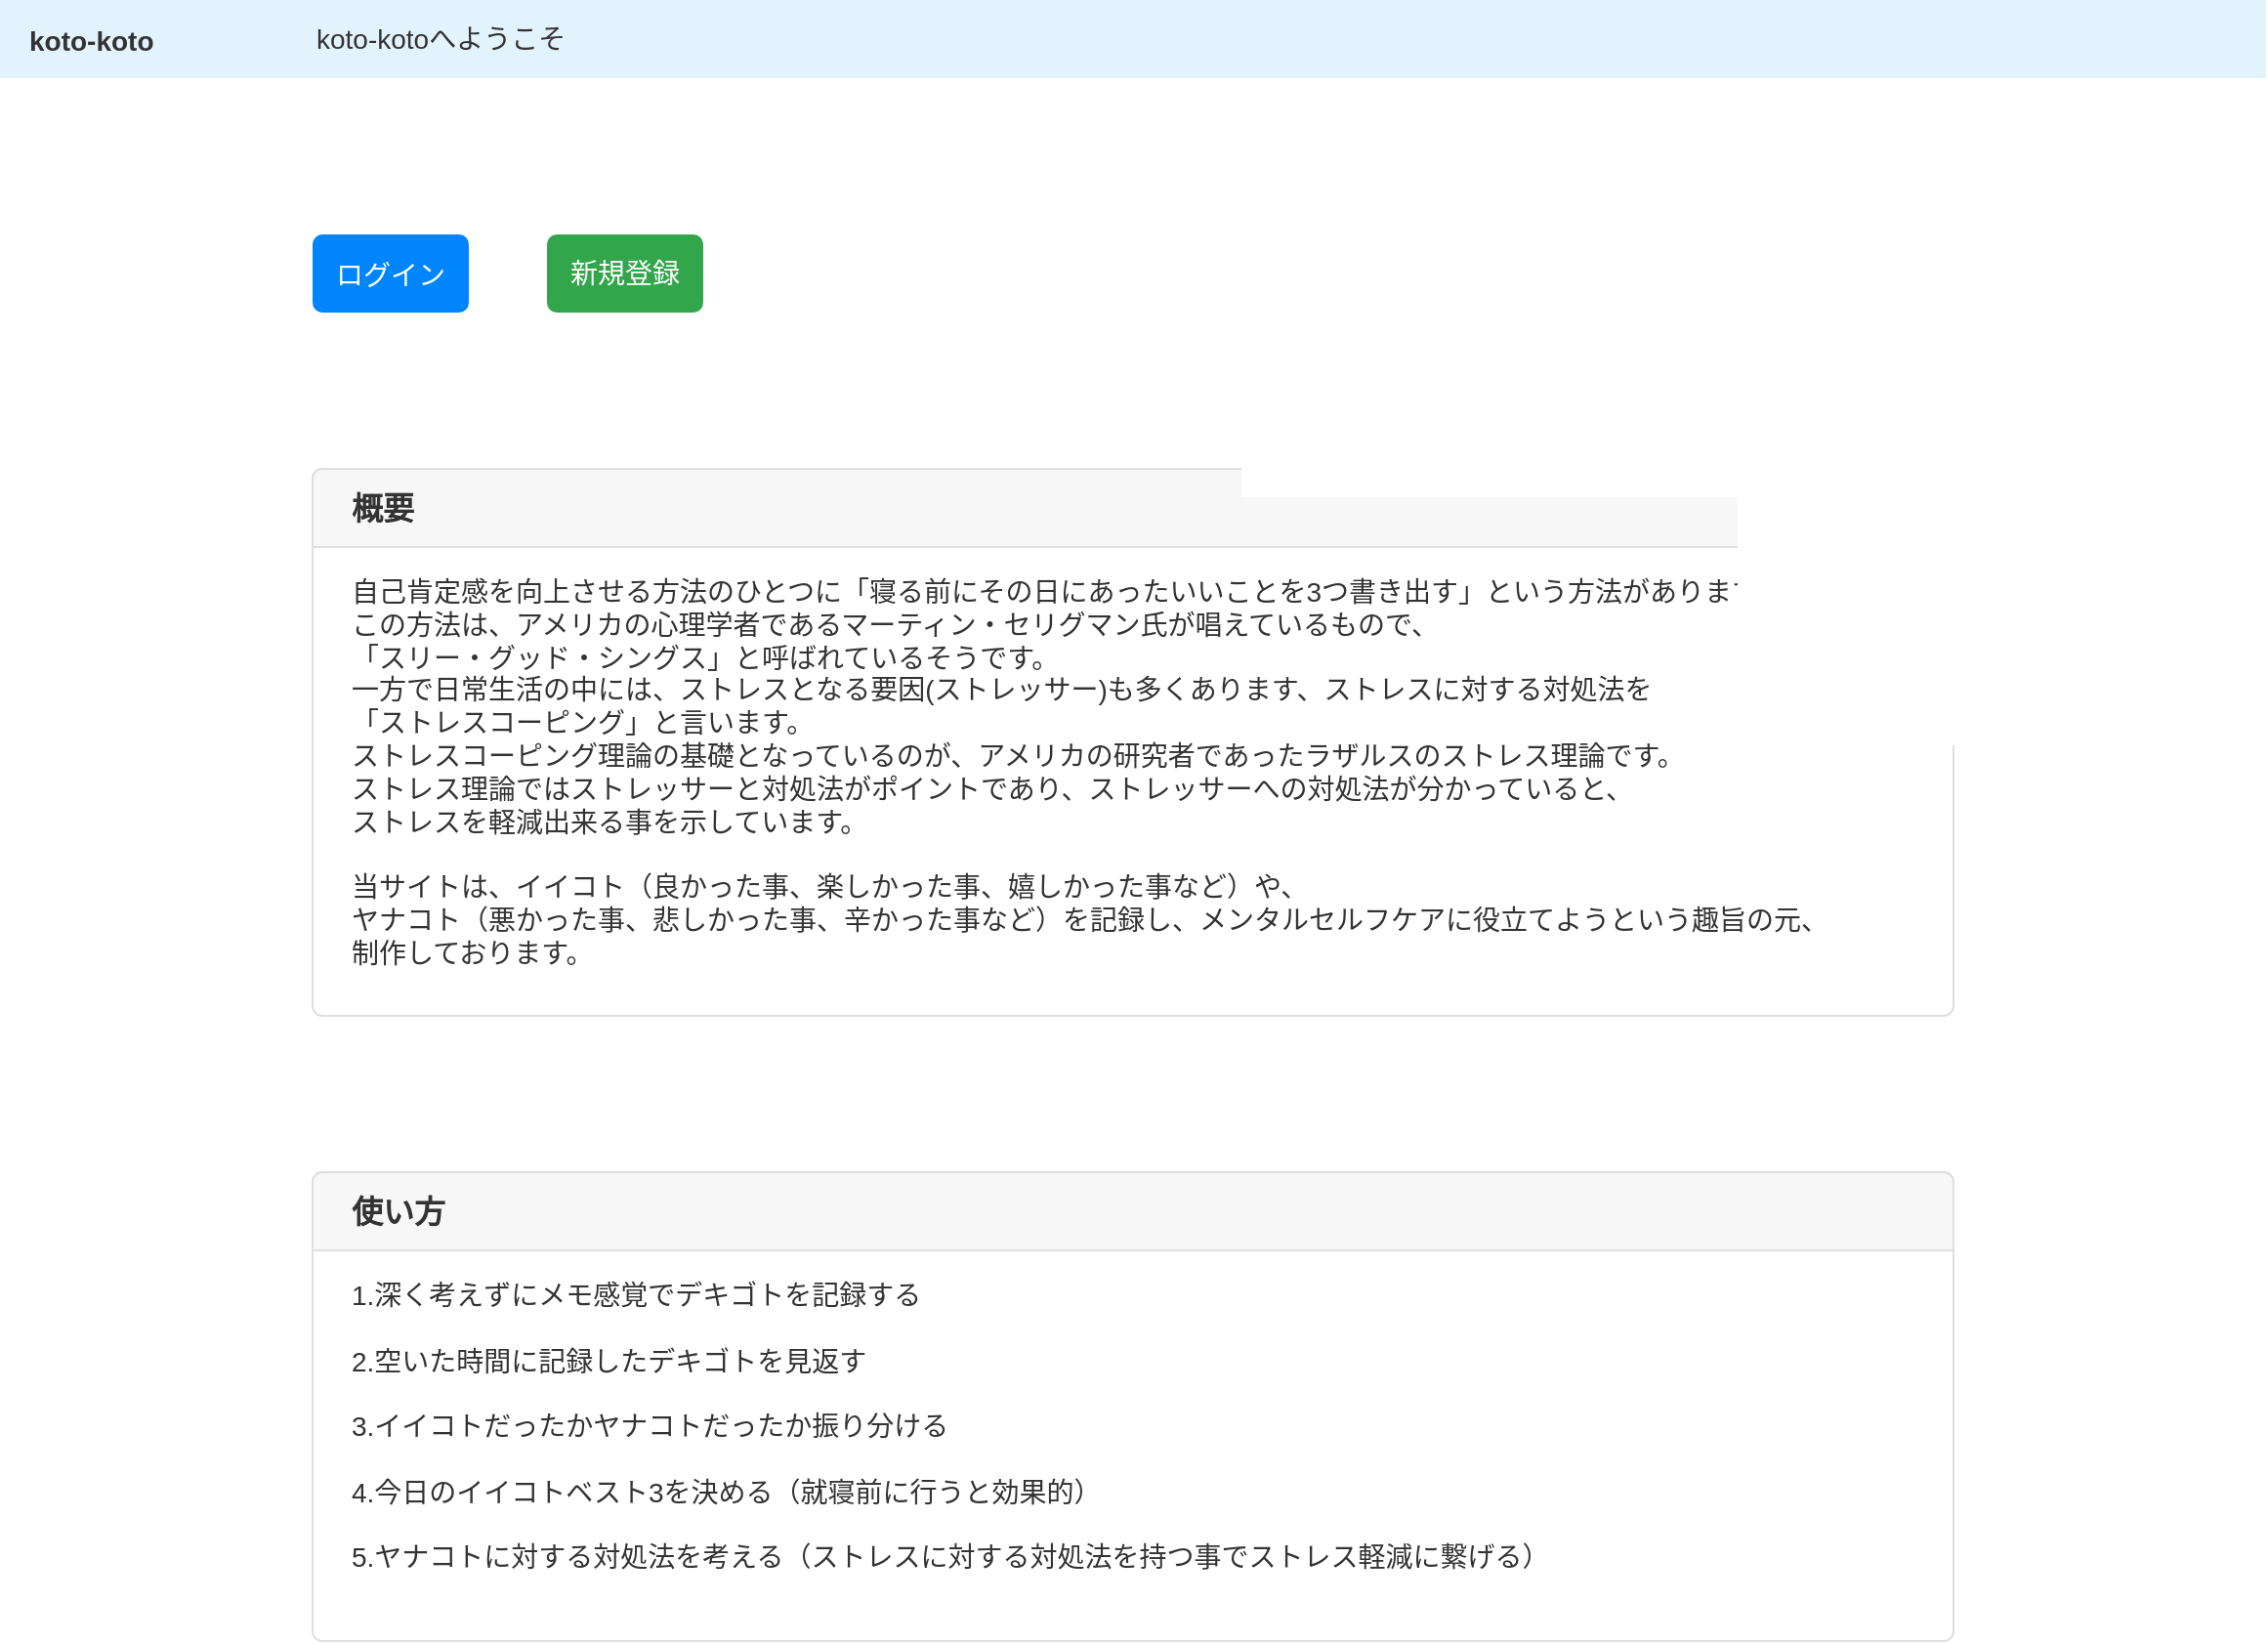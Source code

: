 <mxfile version="20.1.1" type="github" pages="7">
  <diagram name="トップページ" id="c9db0220-8083-56f3-ca83-edcdcd058819">
    <mxGraphModel dx="1288" dy="605" grid="1" gridSize="10" guides="1" tooltips="1" connect="1" arrows="1" fold="1" page="1" pageScale="1.5" pageWidth="826" pageHeight="1169" background="#ffffff" math="0" shadow="0">
      <root>
        <mxCell id="0" style=";html=1;" />
        <mxCell id="1" style=";html=1;" parent="0" />
        <mxCell id="rJyF9QKLtjS6cmy3aSJc-1" value="&lt;b style=&quot;font-size: 14px; text-align: center;&quot;&gt;&lt;font&gt;koto-koto&lt;/font&gt;&lt;/b&gt;" style="html=1;shadow=0;dashed=0;fillColor=#E3F3FD;strokeColor=none;fontSize=16;fontColor=#333333;align=left;spacing=15;" parent="1" vertex="1">
          <mxGeometry x="40" y="40" width="1160" height="40" as="geometry" />
        </mxCell>
        <mxCell id="QtQDZaMAaFggJSy-pFcF-1" value="&lt;font style=&quot;font-size: 14px;&quot;&gt;ログイン&lt;/font&gt;" style="html=1;shadow=0;dashed=0;shape=mxgraph.bootstrap.rrect;rSize=5;strokeColor=none;strokeWidth=1;fillColor=#0085FC;fontColor=#FFFFFF;whiteSpace=wrap;align=center;verticalAlign=middle;spacingLeft=0;fontStyle=0;fontSize=16;spacing=5;" parent="1" vertex="1">
          <mxGeometry x="200" y="160" width="80" height="40" as="geometry" />
        </mxCell>
        <mxCell id="QtQDZaMAaFggJSy-pFcF-3" value="新規登録" style="html=1;shadow=0;dashed=0;shape=mxgraph.bootstrap.rrect;rSize=5;strokeColor=none;strokeWidth=1;fillColor=#33A64C;fontColor=#FFFFFF;whiteSpace=wrap;align=center;verticalAlign=middle;spacingLeft=0;fontStyle=0;fontSize=14;spacing=5;" parent="1" vertex="1">
          <mxGeometry x="320" y="160" width="80" height="40" as="geometry" />
        </mxCell>
        <mxCell id="RRsH_RDsBPe5c-UcTWXt-1" value="koto-kotoへようこそ" style="html=1;shadow=0;dashed=0;fillColor=none;strokeColor=none;shape=mxgraph.bootstrap.rect;fontColor=#333333;whiteSpace=wrap;fontSize=14;align=left;" parent="1" vertex="1">
          <mxGeometry x="200" y="40" width="160" height="40" as="geometry" />
        </mxCell>
        <mxCell id="PeiIn9M8t8szSwq4ZLXM-5" value="" style="html=1;shadow=0;dashed=0;shape=mxgraph.bootstrap.rrect;rSize=5;strokeColor=#DFDFDF;html=1;whiteSpace=wrap;fillColor=#FFFFFF;fontColor=#333333;fontSize=16;" parent="1" vertex="1">
          <mxGeometry x="200" y="280" width="840" height="280" as="geometry" />
        </mxCell>
        <mxCell id="PeiIn9M8t8szSwq4ZLXM-6" value="概要" style="html=1;shadow=0;dashed=0;shape=mxgraph.bootstrap.topButton;strokeColor=inherit;fillColor=#F7F7F7;rSize=5;perimeter=none;whiteSpace=wrap;resizeWidth=1;align=left;spacing=20;fontSize=16;fontStyle=1;fontColor=#333333;" parent="PeiIn9M8t8szSwq4ZLXM-5" vertex="1">
          <mxGeometry width="840" height="40" relative="1" as="geometry" />
        </mxCell>
        <mxCell id="PeiIn9M8t8szSwq4ZLXM-7" value="&lt;font style=&quot;&quot;&gt;&lt;div style=&quot;&quot;&gt;自己肯定感を向上させる方法のひとつに「寝る前にその日にあったいいことを3つ書き出す」という方法があります。&lt;/div&gt;&lt;div style=&quot;&quot;&gt;&lt;span style=&quot;background-color: initial;&quot;&gt;この方法は、アメリカの心理学者であるマーティン・セリグマン氏が唱えているもので、&lt;/span&gt;&lt;/div&gt;&lt;div style=&quot;&quot;&gt;&lt;span style=&quot;background-color: initial;&quot;&gt;「スリー・グッド・シングス」と呼ばれているそうです。&lt;/span&gt;&lt;/div&gt;&lt;div style=&quot;&quot;&gt;&lt;span style=&quot;background-color: initial;&quot;&gt;一方で日常生活の中には、ストレスとなる要因(ストレッサー)も多くあります、ストレスに対する対処法を&lt;/span&gt;&lt;/div&gt;&lt;div style=&quot;&quot;&gt;&lt;span style=&quot;background-color: initial;&quot;&gt;「ストレスコーピング」と言います。&lt;/span&gt;&lt;/div&gt;&lt;div style=&quot;&quot;&gt;&lt;span style=&quot;background-color: initial;&quot;&gt;ストレスコーピング理論の基礎となっているのが、アメリカの研究者であったラザルスのストレス理論です。&lt;/span&gt;&lt;br&gt;&lt;/div&gt;&lt;div style=&quot;&quot;&gt;&lt;span style=&quot;background-color: initial;&quot;&gt;ストレス理論ではストレッサーと対処法がポイントであり、ストレッサーへの対処法が分かっていると、&lt;/span&gt;&lt;/div&gt;&lt;div style=&quot;&quot;&gt;&lt;span style=&quot;background-color: initial;&quot;&gt;ストレスを軽減出来る事を示しています。&lt;/span&gt;&lt;/div&gt;&lt;div style=&quot;&quot;&gt;&lt;span style=&quot;background-color: initial;&quot;&gt;&lt;br&gt;&lt;/span&gt;&lt;/div&gt;&lt;div style=&quot;&quot;&gt;&lt;span style=&quot;background-color: initial;&quot;&gt;当サイトは、イイコト（良かった事、楽しかった事、嬉しかった事など）や、&lt;/span&gt;&lt;/div&gt;&lt;div style=&quot;&quot;&gt;&lt;span style=&quot;background-color: initial;&quot;&gt;ヤナコト（悪かった事、悲しかった事、辛かった事など）を記録し、メンタルセルフケアに役立てようという趣旨の元、&lt;/span&gt;&lt;/div&gt;&lt;div style=&quot;&quot;&gt;&lt;span style=&quot;background-color: initial;&quot;&gt;制作しております。&lt;/span&gt;&lt;/div&gt;&lt;/font&gt;" style="perimeter=none;html=1;whiteSpace=wrap;fillColor=none;strokeColor=none;resizeWidth=1;verticalAlign=top;align=left;spacing=20;spacingTop=-10;fontSize=14;fontColor=#333333;" parent="PeiIn9M8t8szSwq4ZLXM-5" vertex="1">
          <mxGeometry width="840" height="240" relative="1" as="geometry">
            <mxPoint y="40" as="offset" />
          </mxGeometry>
        </mxCell>
        <mxCell id="PeiIn9M8t8szSwq4ZLXM-8" value="" style="html=1;shadow=0;dashed=0;shape=mxgraph.bootstrap.rrect;rSize=5;strokeColor=#DFDFDF;html=1;whiteSpace=wrap;fillColor=#FFFFFF;fontColor=#333333;fontSize=16;" parent="1" vertex="1">
          <mxGeometry x="200" y="640" width="840" height="240" as="geometry" />
        </mxCell>
        <mxCell id="PeiIn9M8t8szSwq4ZLXM-9" value="使い方" style="html=1;shadow=0;dashed=0;shape=mxgraph.bootstrap.topButton;strokeColor=inherit;fillColor=#F7F7F7;rSize=5;perimeter=none;whiteSpace=wrap;resizeWidth=1;align=left;spacing=20;fontSize=16;fontStyle=1;fontColor=#333333;" parent="PeiIn9M8t8szSwq4ZLXM-8" vertex="1">
          <mxGeometry width="840" height="40" relative="1" as="geometry" />
        </mxCell>
        <mxCell id="PeiIn9M8t8szSwq4ZLXM-10" value="&lt;font style=&quot;&quot;&gt;&lt;div style=&quot;&quot;&gt;1.深く考えずにメモ感覚でデキゴトを記録する&lt;/div&gt;&lt;div style=&quot;&quot;&gt;&lt;br&gt;&lt;/div&gt;&lt;div style=&quot;&quot;&gt;2.空いた時間に記録したデキゴトを見返す&lt;/div&gt;&lt;div style=&quot;&quot;&gt;&lt;br&gt;&lt;/div&gt;&lt;div style=&quot;&quot;&gt;3.イイコトだったかヤナコトだったか振り分ける&lt;/div&gt;&lt;div style=&quot;&quot;&gt;&lt;br&gt;&lt;/div&gt;&lt;div style=&quot;&quot;&gt;4.今日のイイコトベスト3を決める（就寝前に行うと効果的）&lt;/div&gt;&lt;div style=&quot;&quot;&gt;&lt;br&gt;&lt;/div&gt;&lt;div style=&quot;&quot;&gt;5.ヤナコトに対する対処法を考える（ストレスに対する対処法を持つ事でストレス軽減に繋げる）&lt;/div&gt;&lt;/font&gt;" style="perimeter=none;html=1;whiteSpace=wrap;fillColor=none;strokeColor=none;resizeWidth=1;verticalAlign=top;align=left;spacing=20;spacingTop=-10;fontSize=14;fontColor=#333333;" parent="PeiIn9M8t8szSwq4ZLXM-8" vertex="1">
          <mxGeometry width="840" height="200" relative="1" as="geometry">
            <mxPoint y="40" as="offset" />
          </mxGeometry>
        </mxCell>
      </root>
    </mxGraphModel>
  </diagram>
  <diagram name="ログイン画面" id="IyIyz3bDHEMdQTdk86Bc">
    <mxGraphModel dx="1288" dy="605" grid="1" gridSize="10" guides="1" tooltips="1" connect="1" arrows="1" fold="1" page="1" pageScale="1.5" pageWidth="826" pageHeight="1169" background="#ffffff" math="0" shadow="0">
      <root>
        <mxCell id="3sdvHIgCzACQ9vRSst_c-0" style=";html=1;" />
        <mxCell id="3sdvHIgCzACQ9vRSst_c-1" style=";html=1;" parent="3sdvHIgCzACQ9vRSst_c-0" />
        <mxCell id="3sdvHIgCzACQ9vRSst_c-2" value="&lt;b style=&quot;font-size: 14px; text-align: center;&quot;&gt;koto-koto&lt;/b&gt;" style="html=1;shadow=0;dashed=0;fillColor=#E3F3FD;strokeColor=none;fontSize=16;fontColor=#333333;align=left;spacing=15;" parent="3sdvHIgCzACQ9vRSst_c-1" vertex="1">
          <mxGeometry x="40" y="40" width="1160" height="40" as="geometry" />
        </mxCell>
        <mxCell id="3sdvHIgCzACQ9vRSst_c-3" value="メールアドレス" style="fillColor=none;strokeColor=none;align=left;fontSize=14;fontColor=#333333;" parent="3sdvHIgCzACQ9vRSst_c-1" vertex="1">
          <mxGeometry x="200" y="161" width="120" height="40" as="geometry" />
        </mxCell>
        <mxCell id="3sdvHIgCzACQ9vRSst_c-4" value="mail_address" style="html=1;shadow=0;dashed=0;shape=mxgraph.bootstrap.rrect;rSize=5;fillColor=default;strokeColor=#333333;align=left;spacing=15;fontSize=14;fontColor=#6C767D;" parent="3sdvHIgCzACQ9vRSst_c-1" vertex="1">
          <mxGeometry width="400" height="40" relative="1" as="geometry">
            <mxPoint x="200" y="201" as="offset" />
          </mxGeometry>
        </mxCell>
        <mxCell id="3sdvHIgCzACQ9vRSst_c-7" value="パスワード" style="fillColor=none;strokeColor=none;align=left;fontSize=14;fontColor=#333333;" parent="3sdvHIgCzACQ9vRSst_c-1" vertex="1">
          <mxGeometry width="120" height="40" relative="1" as="geometry">
            <mxPoint x="200" y="281" as="offset" />
          </mxGeometry>
        </mxCell>
        <mxCell id="3sdvHIgCzACQ9vRSst_c-17" value="●●●●●" style="html=1;shadow=0;dashed=0;shape=mxgraph.bootstrap.rrect;rSize=5;fillColor=default;strokeColor=#333333;align=left;spacing=15;fontSize=14;fontColor=#6C767D;" parent="3sdvHIgCzACQ9vRSst_c-1" vertex="1">
          <mxGeometry width="400" height="40" relative="1" as="geometry">
            <mxPoint x="200" y="321" as="offset" />
          </mxGeometry>
        </mxCell>
        <mxCell id="3sdvHIgCzACQ9vRSst_c-32" value="&lt;font style=&quot;font-size: 12px;&quot;&gt;メールアドレスまたはパスワードが間違っています&lt;/font&gt;" style="html=1;shadow=0;dashed=0;shape=mxgraph.bootstrap.rrect;rSize=5;strokeColor=none;strokeWidth=1;fillColor=none;fontColor=#CC0000;whiteSpace=wrap;align=left;verticalAlign=middle;spacingLeft=10;fontSize=12;" parent="3sdvHIgCzACQ9vRSst_c-1" vertex="1">
          <mxGeometry x="200" y="480" width="400" height="40" as="geometry" />
        </mxCell>
        <mxCell id="3sdvHIgCzACQ9vRSst_c-34" value="ログイン" style="html=1;shadow=0;dashed=0;fillColor=none;strokeColor=none;shape=mxgraph.bootstrap.rect;fontColor=#333333;whiteSpace=wrap;fontSize=14;align=left;" parent="3sdvHIgCzACQ9vRSst_c-1" vertex="1">
          <mxGeometry x="200" y="40" width="120" height="40" as="geometry" />
        </mxCell>
        <mxCell id="3sdvHIgCzACQ9vRSst_c-35" value="&lt;span style=&quot;font-size: 14px;&quot;&gt;ログイン&lt;/span&gt;" style="html=1;shadow=0;dashed=0;shape=mxgraph.bootstrap.rrect;rSize=5;strokeColor=none;strokeWidth=1;fillColor=#0085FC;fontColor=#FFFFFF;whiteSpace=wrap;align=center;verticalAlign=middle;spacingLeft=0;fontStyle=0;fontSize=16;spacing=5;" parent="3sdvHIgCzACQ9vRSst_c-1" vertex="1">
          <mxGeometry x="200" y="440" width="80" height="40" as="geometry" />
        </mxCell>
        <mxCell id="3sdvHIgCzACQ9vRSst_c-36" value="キャンセル" style="html=1;shadow=0;dashed=0;shape=mxgraph.bootstrap.rrect;rSize=5;strokeColor=#CC0000;strokeWidth=1;fillColor=default;fontColor=#CC0000;whiteSpace=wrap;align=center;verticalAlign=middle;spacingLeft=0;fontStyle=0;fontSize=14;spacing=5;" parent="3sdvHIgCzACQ9vRSst_c-1" vertex="1">
          <mxGeometry x="320" y="440" width="80" height="40" as="geometry" />
        </mxCell>
      </root>
    </mxGraphModel>
  </diagram>
  <diagram name="新規登録画面" id="tGjgozocICuwaAWNoyD8">
    <mxGraphModel dx="1288" dy="605" grid="1" gridSize="10" guides="1" tooltips="1" connect="1" arrows="1" fold="1" page="1" pageScale="1.5" pageWidth="826" pageHeight="1169" background="#ffffff" math="0" shadow="0">
      <root>
        <mxCell id="QNJgambJxZK-blFfVYaC-0" style=";html=1;" />
        <mxCell id="QNJgambJxZK-blFfVYaC-1" style=";html=1;" parent="QNJgambJxZK-blFfVYaC-0" />
        <mxCell id="QNJgambJxZK-blFfVYaC-2" value="&lt;b style=&quot;font-size: 14px; text-align: center;&quot;&gt;koto-koto&lt;/b&gt;" style="html=1;shadow=0;dashed=0;fillColor=#E3F3FD;strokeColor=none;fontSize=16;fontColor=#333333;align=left;spacing=15;" parent="QNJgambJxZK-blFfVYaC-1" vertex="1">
          <mxGeometry x="40" y="40" width="1160" height="40" as="geometry" />
        </mxCell>
        <mxCell id="e4q5WFng2xYaYyG88sgV-1" value="ユーザ名" style="fillColor=none;strokeColor=none;align=left;fontSize=14;fontColor=#333333;" parent="QNJgambJxZK-blFfVYaC-1" vertex="1">
          <mxGeometry x="200" y="161" width="120" height="40" as="geometry" />
        </mxCell>
        <mxCell id="e4q5WFng2xYaYyG88sgV-2" value="他ユーザと重複可" style="html=1;shadow=0;dashed=0;shape=mxgraph.bootstrap.rrect;rSize=5;fillColor=none;strokeColor=#333333;align=left;spacing=15;fontSize=14;fontColor=#6C767D;" parent="QNJgambJxZK-blFfVYaC-1" vertex="1">
          <mxGeometry width="400" height="40" relative="1" as="geometry">
            <mxPoint x="200" y="201" as="offset" />
          </mxGeometry>
        </mxCell>
        <mxCell id="e4q5WFng2xYaYyG88sgV-3" value="姓" style="fillColor=none;strokeColor=none;align=left;fontSize=14;fontColor=#333333;" parent="QNJgambJxZK-blFfVYaC-1" vertex="1">
          <mxGeometry width="120" height="40" relative="1" as="geometry">
            <mxPoint x="200" y="281" as="offset" />
          </mxGeometry>
        </mxCell>
        <mxCell id="7Tp7aIKMf6NVv5KR2fMs-2" value="メールアドレス" style="fillColor=none;strokeColor=none;align=left;fontSize=14;fontColor=#333333;" parent="QNJgambJxZK-blFfVYaC-1" vertex="1">
          <mxGeometry width="120" height="40" relative="1" as="geometry">
            <mxPoint x="200" y="521" as="offset" />
          </mxGeometry>
        </mxCell>
        <mxCell id="7Tp7aIKMf6NVv5KR2fMs-10" value="パスワード" style="fillColor=none;strokeColor=none;align=left;fontSize=14;fontColor=#333333;" parent="QNJgambJxZK-blFfVYaC-1" vertex="1">
          <mxGeometry width="120" height="40" relative="1" as="geometry">
            <mxPoint x="200" y="641" as="offset" />
          </mxGeometry>
        </mxCell>
        <mxCell id="nwxL6eQHJva5QlTiTbrr-0" value="年" style="fillColor=none;strokeColor=none;align=left;fontSize=14;fontColor=#333333;" parent="QNJgambJxZK-blFfVYaC-1" vertex="1">
          <mxGeometry width="40" height="40" relative="1" as="geometry">
            <mxPoint x="300" y="441" as="offset" />
          </mxGeometry>
        </mxCell>
        <mxCell id="nwxL6eQHJva5QlTiTbrr-1" value="月" style="fillColor=none;strokeColor=none;align=left;fontSize=14;fontColor=#333333;" parent="QNJgambJxZK-blFfVYaC-1" vertex="1">
          <mxGeometry width="40" height="40" relative="1" as="geometry">
            <mxPoint x="460" y="441" as="offset" />
          </mxGeometry>
        </mxCell>
        <mxCell id="nwxL6eQHJva5QlTiTbrr-2" value="日" style="fillColor=none;strokeColor=none;align=left;fontSize=14;fontColor=#333333;" parent="QNJgambJxZK-blFfVYaC-1" vertex="1">
          <mxGeometry width="40" height="40" relative="1" as="geometry">
            <mxPoint x="620" y="441" as="offset" />
          </mxGeometry>
        </mxCell>
        <mxCell id="MRcVbWUbmgSigdmO5FLN-3" value="生年月日" style="fillColor=none;strokeColor=none;align=left;fontSize=14;fontColor=#333333;" parent="QNJgambJxZK-blFfVYaC-1" vertex="1">
          <mxGeometry width="120" height="40" relative="1" as="geometry">
            <mxPoint x="200" y="401" as="offset" />
          </mxGeometry>
        </mxCell>
        <mxCell id="MRcVbWUbmgSigdmO5FLN-2" value="名" style="fillColor=none;strokeColor=none;align=left;fontSize=14;fontColor=#333333;" parent="QNJgambJxZK-blFfVYaC-1" vertex="1">
          <mxGeometry width="120" height="40" relative="1" as="geometry">
            <mxPoint x="640" y="281" as="offset" />
          </mxGeometry>
        </mxCell>
        <mxCell id="7Tp7aIKMf6NVv5KR2fMs-3" value="メールアドレス(再確認)" style="fillColor=none;strokeColor=none;align=left;fontSize=14;fontColor=#333333;" parent="QNJgambJxZK-blFfVYaC-1" vertex="1">
          <mxGeometry width="200" height="40" relative="1" as="geometry">
            <mxPoint x="640" y="521" as="offset" />
          </mxGeometry>
        </mxCell>
        <mxCell id="7Tp7aIKMf6NVv5KR2fMs-9" value="パスワード(再確認)" style="fillColor=none;strokeColor=none;align=left;fontSize=14;fontColor=#333333;" parent="QNJgambJxZK-blFfVYaC-1" vertex="1">
          <mxGeometry width="200" height="40" relative="1" as="geometry">
            <mxPoint x="640" y="641" as="offset" />
          </mxGeometry>
        </mxCell>
        <mxCell id="e4q5WFng2xYaYyG88sgV-4" value="family_name" style="html=1;shadow=0;dashed=0;shape=mxgraph.bootstrap.rrect;rSize=5;fillColor=none;strokeColor=#333333;align=left;spacing=15;fontSize=14;fontColor=#6C767D;" parent="QNJgambJxZK-blFfVYaC-1" vertex="1">
          <mxGeometry width="400" height="40" relative="1" as="geometry">
            <mxPoint x="200" y="321" as="offset" />
          </mxGeometry>
        </mxCell>
        <mxCell id="7Tp7aIKMf6NVv5KR2fMs-4" value="example@address.com" style="html=1;shadow=0;dashed=0;shape=mxgraph.bootstrap.rrect;rSize=5;fillColor=none;strokeColor=#333333;align=left;spacing=15;fontSize=14;fontColor=#6C767D;" parent="QNJgambJxZK-blFfVYaC-1" vertex="1">
          <mxGeometry width="400" height="40" relative="1" as="geometry">
            <mxPoint x="200" y="561" as="offset" />
          </mxGeometry>
        </mxCell>
        <mxCell id="7Tp7aIKMf6NVv5KR2fMs-7" value="●●●●●" style="html=1;shadow=0;dashed=0;shape=mxgraph.bootstrap.rrect;rSize=5;fillColor=default;strokeColor=#333333;align=left;spacing=15;fontSize=14;fontColor=#6C767D;" parent="QNJgambJxZK-blFfVYaC-1" vertex="1">
          <mxGeometry width="400" height="40" relative="1" as="geometry">
            <mxPoint x="200" y="681" as="offset" />
          </mxGeometry>
        </mxCell>
        <mxCell id="MRcVbWUbmgSigdmO5FLN-1" value="first_name" style="html=1;shadow=0;dashed=0;shape=mxgraph.bootstrap.rrect;rSize=5;fillColor=none;strokeColor=#333333;align=left;spacing=15;fontSize=14;fontColor=#6C767D;" parent="QNJgambJxZK-blFfVYaC-1" vertex="1">
          <mxGeometry width="400" height="40" relative="1" as="geometry">
            <mxPoint x="640" y="321" as="offset" />
          </mxGeometry>
        </mxCell>
        <mxCell id="7Tp7aIKMf6NVv5KR2fMs-5" value="" style="html=1;shadow=0;dashed=0;shape=mxgraph.bootstrap.rrect;rSize=5;fillColor=none;strokeColor=#333333;align=left;spacing=15;fontSize=14;fontColor=#6C767D;" parent="QNJgambJxZK-blFfVYaC-1" vertex="1">
          <mxGeometry width="400" height="40" relative="1" as="geometry">
            <mxPoint x="640" y="561" as="offset" />
          </mxGeometry>
        </mxCell>
        <mxCell id="7Tp7aIKMf6NVv5KR2fMs-8" value="" style="html=1;shadow=0;dashed=0;shape=mxgraph.bootstrap.rrect;rSize=5;fillColor=none;strokeColor=#333333;align=left;spacing=15;fontSize=14;fontColor=#6C767D;" parent="QNJgambJxZK-blFfVYaC-1" vertex="1">
          <mxGeometry width="400" height="40" relative="1" as="geometry">
            <mxPoint x="640" y="681" as="offset" />
          </mxGeometry>
        </mxCell>
        <mxCell id="LUeECAOyYp8_hJvo2f58-0" value="2022" style="html=1;shadow=0;dashed=0;shape=mxgraph.bootstrap.rrect;rSize=5;strokeWidth=1;fillColor=default;whiteSpace=wrap;align=left;verticalAlign=middle;fontStyle=0;fontSize=14;spacingLeft=10;strokeColor=#333333;fontColor=#999999;" parent="QNJgambJxZK-blFfVYaC-1" vertex="1">
          <mxGeometry x="200" y="440" width="80" height="40" as="geometry" />
        </mxCell>
        <mxCell id="LUeECAOyYp8_hJvo2f58-1" value="" style="shape=triangle;direction=south;fillColor=#333333;strokeColor=none;perimeter=none;fontSize=12;" parent="LUeECAOyYp8_hJvo2f58-0" vertex="1">
          <mxGeometry x="1" y="0.5" width="10" height="5" relative="1" as="geometry">
            <mxPoint x="-17" y="-2.5" as="offset" />
          </mxGeometry>
        </mxCell>
        <mxCell id="LUeECAOyYp8_hJvo2f58-2" value="07" style="html=1;shadow=0;dashed=0;shape=mxgraph.bootstrap.rrect;rSize=5;strokeWidth=1;fillColor=default;whiteSpace=wrap;align=left;verticalAlign=middle;fontStyle=0;fontSize=14;spacingLeft=10;strokeColor=#333333;fontColor=#999999;" parent="QNJgambJxZK-blFfVYaC-1" vertex="1">
          <mxGeometry x="360" y="440" width="80" height="40" as="geometry" />
        </mxCell>
        <mxCell id="LUeECAOyYp8_hJvo2f58-3" value="" style="shape=triangle;direction=south;fillColor=#333333;strokeColor=none;perimeter=none;fontSize=12;" parent="LUeECAOyYp8_hJvo2f58-2" vertex="1">
          <mxGeometry x="1" y="0.5" width="10" height="5" relative="1" as="geometry">
            <mxPoint x="-17" y="-2.5" as="offset" />
          </mxGeometry>
        </mxCell>
        <mxCell id="LUeECAOyYp8_hJvo2f58-4" value="--" style="html=1;shadow=0;dashed=0;shape=mxgraph.bootstrap.rrect;rSize=5;strokeWidth=1;fillColor=default;whiteSpace=wrap;align=left;verticalAlign=middle;fontStyle=0;fontSize=14;spacingLeft=10;strokeColor=#333333;fontColor=#999999;" parent="QNJgambJxZK-blFfVYaC-1" vertex="1">
          <mxGeometry x="520" y="440" width="80" height="40" as="geometry" />
        </mxCell>
        <mxCell id="LUeECAOyYp8_hJvo2f58-5" value="" style="shape=triangle;direction=south;fillColor=#333333;strokeColor=none;perimeter=none;fontSize=12;" parent="LUeECAOyYp8_hJvo2f58-4" vertex="1">
          <mxGeometry x="1" y="0.5" width="10" height="5" relative="1" as="geometry">
            <mxPoint x="-17" y="-2.5" as="offset" />
          </mxGeometry>
        </mxCell>
        <mxCell id="7Tp7aIKMf6NVv5KR2fMs-12" value="&lt;font&gt;既に使用されています&lt;/font&gt;" style="html=1;shadow=0;dashed=0;shape=mxgraph.bootstrap.rrect;rSize=5;strokeColor=none;strokeWidth=1;fillColor=none;fontColor=#CC0000;whiteSpace=wrap;align=left;verticalAlign=middle;spacingLeft=10;" parent="QNJgambJxZK-blFfVYaC-1" vertex="1">
          <mxGeometry x="200" y="600" width="400" height="40" as="geometry" />
        </mxCell>
        <mxCell id="7Tp7aIKMf6NVv5KR2fMs-14" value="&lt;font style=&quot;font-size: 12px;&quot;&gt;パスワードは英数字8文字以上でご設定ください&lt;/font&gt;" style="html=1;shadow=0;dashed=0;shape=mxgraph.bootstrap.rrect;rSize=5;strokeColor=none;strokeWidth=1;fillColor=none;fontColor=#CC0000;whiteSpace=wrap;align=left;verticalAlign=middle;spacingLeft=10;fontSize=12;" parent="QNJgambJxZK-blFfVYaC-1" vertex="1">
          <mxGeometry x="200" y="720" width="400" height="40" as="geometry" />
        </mxCell>
        <mxCell id="8A-PY42UOIVcaa8z4Ea7-0" value="新規登録" style="html=1;shadow=0;dashed=0;fillColor=none;strokeColor=none;shape=mxgraph.bootstrap.rect;fontColor=#000000;whiteSpace=wrap;fontSize=14;align=left;" parent="QNJgambJxZK-blFfVYaC-1" vertex="1">
          <mxGeometry x="200" y="40" width="120" height="40" as="geometry" />
        </mxCell>
        <mxCell id="-dD19zKtIyqXp-wwG3C1-2" value="&lt;font style=&quot;font-size: 14px;&quot;&gt;登録&lt;/font&gt;" style="html=1;shadow=0;dashed=0;shape=mxgraph.bootstrap.rrect;rSize=5;strokeColor=none;strokeWidth=1;fillColor=#33A64C;fontColor=#FFFFFF;whiteSpace=wrap;align=center;verticalAlign=middle;spacingLeft=0;fontStyle=0;fontSize=16;spacing=5;" parent="QNJgambJxZK-blFfVYaC-1" vertex="1">
          <mxGeometry x="200" y="800" width="80" height="40" as="geometry" />
        </mxCell>
        <mxCell id="-dD19zKtIyqXp-wwG3C1-3" value="キャンセル" style="html=1;shadow=0;dashed=0;shape=mxgraph.bootstrap.rrect;rSize=5;strokeColor=#CC0000;strokeWidth=1;fillColor=default;fontColor=#CC0000;whiteSpace=wrap;align=center;verticalAlign=middle;spacingLeft=0;fontStyle=0;fontSize=14;spacing=5;" parent="QNJgambJxZK-blFfVYaC-1" vertex="1">
          <mxGeometry x="320" y="800" width="80" height="40" as="geometry" />
        </mxCell>
        <mxCell id="UcZ7PKZlXk6ywY_NJk6M-0" value="他ユーザと重複可" style="html=1;shadow=0;dashed=0;shape=mxgraph.bootstrap.rrect;rSize=5;fillColor=default;strokeColor=#333333;align=left;spacing=15;fontSize=14;fontColor=#6C767D;" vertex="1" parent="QNJgambJxZK-blFfVYaC-1">
          <mxGeometry width="400" height="40" relative="1" as="geometry">
            <mxPoint x="200" y="201" as="offset" />
          </mxGeometry>
        </mxCell>
        <mxCell id="UcZ7PKZlXk6ywY_NJk6M-1" value="first_name" style="html=1;shadow=0;dashed=0;shape=mxgraph.bootstrap.rrect;rSize=5;fillColor=default;strokeColor=#333333;align=left;spacing=15;fontSize=14;fontColor=#6C767D;" vertex="1" parent="QNJgambJxZK-blFfVYaC-1">
          <mxGeometry width="400" height="40" relative="1" as="geometry">
            <mxPoint x="640" y="321" as="offset" />
          </mxGeometry>
        </mxCell>
        <mxCell id="UcZ7PKZlXk6ywY_NJk6M-2" value="family_name" style="html=1;shadow=0;dashed=0;shape=mxgraph.bootstrap.rrect;rSize=5;fillColor=default;strokeColor=#333333;align=left;spacing=15;fontSize=14;fontColor=#6C767D;" vertex="1" parent="QNJgambJxZK-blFfVYaC-1">
          <mxGeometry width="400" height="40" relative="1" as="geometry">
            <mxPoint x="200" y="321" as="offset" />
          </mxGeometry>
        </mxCell>
        <mxCell id="UcZ7PKZlXk6ywY_NJk6M-3" value="example@address.com" style="html=1;shadow=0;dashed=0;shape=mxgraph.bootstrap.rrect;rSize=5;fillColor=default;strokeColor=#333333;align=left;spacing=15;fontSize=14;fontColor=#6C767D;" vertex="1" parent="QNJgambJxZK-blFfVYaC-1">
          <mxGeometry width="400" height="40" relative="1" as="geometry">
            <mxPoint x="200" y="561" as="offset" />
          </mxGeometry>
        </mxCell>
        <mxCell id="UcZ7PKZlXk6ywY_NJk6M-4" value="" style="html=1;shadow=0;dashed=0;shape=mxgraph.bootstrap.rrect;rSize=5;fillColor=default;strokeColor=#333333;align=left;spacing=15;fontSize=14;fontColor=#6C767D;" vertex="1" parent="QNJgambJxZK-blFfVYaC-1">
          <mxGeometry width="400" height="40" relative="1" as="geometry">
            <mxPoint x="640" y="561" as="offset" />
          </mxGeometry>
        </mxCell>
        <mxCell id="UcZ7PKZlXk6ywY_NJk6M-5" value="" style="html=1;shadow=0;dashed=0;shape=mxgraph.bootstrap.rrect;rSize=5;fillColor=default;strokeColor=#333333;align=left;spacing=15;fontSize=14;fontColor=#6C767D;" vertex="1" parent="QNJgambJxZK-blFfVYaC-1">
          <mxGeometry width="400" height="40" relative="1" as="geometry">
            <mxPoint x="640" y="681" as="offset" />
          </mxGeometry>
        </mxCell>
        <mxCell id="LUeECAOyYp8_hJvo2f58-6" value="" style="html=1;shadow=0;dashed=0;shape=mxgraph.bootstrap.rrect;rSize=5;fillColor=#ffffff;strokeColor=#333333;fontSize=12;" parent="QNJgambJxZK-blFfVYaC-1" vertex="1">
          <mxGeometry x="360" y="483" width="170" height="110" as="geometry" />
        </mxCell>
        <mxCell id="LUeECAOyYp8_hJvo2f58-7" value="1" style="fillColor=none;strokeColor=none;align=left;spacing=20;fontSize=14;fontColor=#333333;" parent="LUeECAOyYp8_hJvo2f58-6" vertex="1">
          <mxGeometry width="170" height="30" relative="1" as="geometry">
            <mxPoint y="10" as="offset" />
          </mxGeometry>
        </mxCell>
        <mxCell id="LUeECAOyYp8_hJvo2f58-8" value="2" style="fillColor=none;strokeColor=none;align=left;spacing=20;fontSize=14;fontColor=#333333;" parent="LUeECAOyYp8_hJvo2f58-6" vertex="1">
          <mxGeometry width="170" height="30" relative="1" as="geometry">
            <mxPoint y="40" as="offset" />
          </mxGeometry>
        </mxCell>
        <mxCell id="LUeECAOyYp8_hJvo2f58-9" value="3" style="fillColor=none;strokeColor=none;align=left;spacing=20;fontSize=14;fontColor=#333333;" parent="LUeECAOyYp8_hJvo2f58-6" vertex="1">
          <mxGeometry width="170" height="30" relative="1" as="geometry">
            <mxPoint y="70" as="offset" />
          </mxGeometry>
        </mxCell>
      </root>
    </mxGraphModel>
  </diagram>
  <diagram name="デキゴト表示" id="2wikEQZP2XsOVR2rV2Ol">
    <mxGraphModel dx="1288" dy="605" grid="1" gridSize="10" guides="1" tooltips="1" connect="1" arrows="1" fold="1" page="1" pageScale="1.5" pageWidth="826" pageHeight="1169" background="#ffffff" math="0" shadow="0">
      <root>
        <mxCell id="P0RSI7a7xZ8-UIwF5gun-0" style=";html=1;" />
        <mxCell id="P0RSI7a7xZ8-UIwF5gun-1" style=";html=1;" parent="P0RSI7a7xZ8-UIwF5gun-0" />
        <mxCell id="tmPPPNEzahN0H2LO2vtk-2" value="&lt;span style=&quot;font-size: 24px;&quot;&gt;2022/07/13&lt;br&gt;&lt;/span&gt;" style="text;html=1;strokeColor=none;fillColor=none;align=left;verticalAlign=middle;whiteSpace=wrap;rounded=0;fontColor=default;" parent="P0RSI7a7xZ8-UIwF5gun-1" vertex="1">
          <mxGeometry x="200" y="400" width="160" height="40" as="geometry" />
        </mxCell>
        <mxCell id="4zgl_6uVT6y5_nX1jtdQ-0" value="&lt;span style=&quot;font-size: 24px;&quot;&gt;2022/07/18&lt;br&gt;&lt;/span&gt;" style="text;html=1;strokeColor=none;fillColor=none;align=left;verticalAlign=middle;whiteSpace=wrap;rounded=0;fontColor=default;" vertex="1" parent="P0RSI7a7xZ8-UIwF5gun-1">
          <mxGeometry x="200" y="160" width="160" height="40" as="geometry" />
        </mxCell>
        <mxCell id="jVUc0z5o-309gC_L7koY-0" value="&lt;b style=&quot;font-size: 14px; text-align: center;&quot;&gt;koto-koto&lt;/b&gt;" style="html=1;shadow=0;dashed=0;fillColor=#E3F3FD;strokeColor=none;fontSize=16;fontColor=#333333;align=left;spacing=15;container=0;autosize=0;deletable=1;fixDash=0;" parent="P0RSI7a7xZ8-UIwF5gun-1" vertex="1">
          <mxGeometry x="40" y="40" width="1160" height="40" as="geometry" />
        </mxCell>
        <mxCell id="wuhcUmxJjp0tHUT4RiEn-1" value="&lt;span style=&quot;font-size: 24px;&quot;&gt;2022/07/06&lt;br&gt;&lt;/span&gt;" style="text;html=1;strokeColor=none;fillColor=none;align=left;verticalAlign=middle;whiteSpace=wrap;rounded=0;fontColor=default;" parent="P0RSI7a7xZ8-UIwF5gun-1" vertex="1">
          <mxGeometry x="200" y="680" width="160" height="40" as="geometry" />
        </mxCell>
        <mxCell id="wuhcUmxJjp0tHUT4RiEn-2" value="&lt;span style=&quot;font-size: 24px;&quot;&gt;2022/06/30&lt;br&gt;&lt;/span&gt;" style="text;html=1;strokeColor=none;fillColor=none;align=left;verticalAlign=middle;whiteSpace=wrap;rounded=0;fontColor=default;" parent="P0RSI7a7xZ8-UIwF5gun-1" vertex="1">
          <mxGeometry x="200" y="880" width="160" height="40" as="geometry" />
        </mxCell>
        <mxCell id="A9N6z-DzCiUR8vDjwvcN-0" value="2022" style="html=1;shadow=0;dashed=0;shape=mxgraph.bootstrap.rrect;rSize=5;strokeWidth=1;fillColor=#b1ddf0;whiteSpace=wrap;align=left;verticalAlign=middle;fontStyle=0;fontSize=14;spacingLeft=10;strokeColor=#10739e;" parent="P0RSI7a7xZ8-UIwF5gun-1" vertex="1">
          <mxGeometry x="600" y="40" width="80" height="40" as="geometry" />
        </mxCell>
        <mxCell id="A9N6z-DzCiUR8vDjwvcN-1" value="" style="shape=triangle;direction=south;fillColor=#333333;strokeColor=none;perimeter=none;fontSize=12;" parent="A9N6z-DzCiUR8vDjwvcN-0" vertex="1">
          <mxGeometry x="1" y="0.5" width="10" height="5" relative="1" as="geometry">
            <mxPoint x="-17" y="-2.5" as="offset" />
          </mxGeometry>
        </mxCell>
        <mxCell id="A9N6z-DzCiUR8vDjwvcN-6" value="07" style="html=1;shadow=0;dashed=0;shape=mxgraph.bootstrap.rrect;rSize=5;strokeWidth=1;fillColor=#b1ddf0;whiteSpace=wrap;align=left;verticalAlign=middle;fontStyle=0;fontSize=14;spacingLeft=10;strokeColor=#10739e;" parent="P0RSI7a7xZ8-UIwF5gun-1" vertex="1">
          <mxGeometry x="680" y="40" width="80" height="40" as="geometry" />
        </mxCell>
        <mxCell id="A9N6z-DzCiUR8vDjwvcN-7" value="" style="shape=triangle;direction=south;fillColor=#333333;strokeColor=none;perimeter=none;fontSize=12;" parent="A9N6z-DzCiUR8vDjwvcN-6" vertex="1">
          <mxGeometry x="1" y="0.5" width="10" height="5" relative="1" as="geometry">
            <mxPoint x="-17" y="-2.5" as="offset" />
          </mxGeometry>
        </mxCell>
        <mxCell id="A9N6z-DzCiUR8vDjwvcN-8" value="--" style="html=1;shadow=0;dashed=0;shape=mxgraph.bootstrap.rrect;rSize=5;strokeWidth=1;fillColor=#b1ddf0;whiteSpace=wrap;align=left;verticalAlign=middle;fontStyle=0;fontSize=14;spacingLeft=10;strokeColor=#10739e;" parent="P0RSI7a7xZ8-UIwF5gun-1" vertex="1">
          <mxGeometry x="760" y="40" width="80" height="40" as="geometry" />
        </mxCell>
        <mxCell id="A9N6z-DzCiUR8vDjwvcN-9" value="" style="shape=triangle;direction=south;fillColor=#333333;strokeColor=none;perimeter=none;fontSize=12;" parent="A9N6z-DzCiUR8vDjwvcN-8" vertex="1">
          <mxGeometry x="1" y="0.5" width="10" height="5" relative="1" as="geometry">
            <mxPoint x="-17" y="-2.5" as="offset" />
          </mxGeometry>
        </mxCell>
        <mxCell id="A9N6z-DzCiUR8vDjwvcN-2" value="" style="html=1;shadow=0;dashed=0;shape=mxgraph.bootstrap.rrect;rSize=5;fillColor=#B1DDF0;strokeColor=#10739E;fontSize=12;opacity=30;" parent="P0RSI7a7xZ8-UIwF5gun-1" vertex="1">
          <mxGeometry x="600" y="83" width="170" height="110" as="geometry" />
        </mxCell>
        <mxCell id="A9N6z-DzCiUR8vDjwvcN-3" value="2022" style="fillColor=none;strokeColor=none;align=left;spacing=20;fontSize=14;" parent="A9N6z-DzCiUR8vDjwvcN-2" vertex="1">
          <mxGeometry width="170" height="30" relative="1" as="geometry">
            <mxPoint y="10" as="offset" />
          </mxGeometry>
        </mxCell>
        <mxCell id="A9N6z-DzCiUR8vDjwvcN-4" value="2021" style="fillColor=none;strokeColor=none;align=left;spacing=20;fontSize=14;" parent="A9N6z-DzCiUR8vDjwvcN-2" vertex="1">
          <mxGeometry width="170" height="30" relative="1" as="geometry">
            <mxPoint y="40" as="offset" />
          </mxGeometry>
        </mxCell>
        <mxCell id="A9N6z-DzCiUR8vDjwvcN-5" value="2020" style="fillColor=none;strokeColor=none;align=left;spacing=20;fontSize=14;" parent="A9N6z-DzCiUR8vDjwvcN-2" vertex="1">
          <mxGeometry width="170" height="30" relative="1" as="geometry">
            <mxPoint y="70" as="offset" />
          </mxGeometry>
        </mxCell>
        <mxCell id="F_AE85npwh2_V6anbCXA-0" value="ログアウト" style="html=1;shadow=0;dashed=0;fillColor=none;strokeColor=none;shape=mxgraph.bootstrap.rect;fontColor=#000000;whiteSpace=wrap;fontSize=14;" parent="P0RSI7a7xZ8-UIwF5gun-1" vertex="1">
          <mxGeometry x="1080" y="40" width="120" height="40" as="geometry" />
        </mxCell>
        <mxCell id="v6921X1k2gGbplUR960H-0" value="$user_name" style="html=1;shadow=0;dashed=0;fillColor=none;strokeColor=none;shape=mxgraph.bootstrap.rect;fontColor=#000000;whiteSpace=wrap;fontSize=14;" parent="P0RSI7a7xZ8-UIwF5gun-1" vertex="1">
          <mxGeometry x="960" y="40" width="120" height="40" as="geometry" />
        </mxCell>
        <mxCell id="ckUKSBsW5jO4HCfAVMOR-0" value="&lt;font color=&quot;#000000&quot; style=&quot;font-size: 14px;&quot;&gt;表示&lt;/font&gt;" style="html=1;shadow=0;dashed=0;shape=mxgraph.bootstrap.rrect;rSize=5;strokeWidth=1;whiteSpace=wrap;align=center;verticalAlign=middle;spacingLeft=0;fontStyle=0;fontSize=14;spacing=5;fillColor=#f5f5f5;strokeColor=#666666;fontColor=#333333;" parent="P0RSI7a7xZ8-UIwF5gun-1" vertex="1">
          <mxGeometry x="840" y="40" width="80" height="40" as="geometry" />
        </mxCell>
        <mxCell id="4zgl_6uVT6y5_nX1jtdQ-1" value="" style="verticalLabelPosition=bottom;verticalAlign=top;html=1;shadow=0;dashed=0;strokeWidth=1;shape=mxgraph.ios.iDeleteIcon;fillColor=#e8878E;fillColor2=#BD1421;strokeColor=#ffffff;sketch=0;" vertex="1" parent="P0RSI7a7xZ8-UIwF5gun-1">
          <mxGeometry x="170" y="210" width="19" height="19" as="geometry" />
        </mxCell>
        <mxCell id="GqUnB1WDv_kZmpPVuNs3-0" value="洗濯機から水漏れした(泣)" style="text;html=1;strokeColor=none;fillColor=none;align=left;verticalAlign=middle;whiteSpace=wrap;rounded=0;" parent="P0RSI7a7xZ8-UIwF5gun-1" vertex="1">
          <mxGeometry x="280" y="440" width="320" height="40" as="geometry" />
        </mxCell>
        <mxCell id="4zgl_6uVT6y5_nX1jtdQ-3" value="御堂筋線遅れすぎや〜遅刻するところやった〜&lt;br&gt;けど、そのおかげで椅子に座れた" style="text;html=1;strokeColor=none;fillColor=none;align=left;verticalAlign=middle;whiteSpace=wrap;rounded=0;" vertex="1" parent="P0RSI7a7xZ8-UIwF5gun-1">
          <mxGeometry x="280" y="200" width="320" height="40" as="geometry" />
        </mxCell>
        <mxCell id="GqUnB1WDv_kZmpPVuNs3-1" value="風強すぎて傘が壊れた" style="text;html=1;strokeColor=none;fillColor=none;align=left;verticalAlign=middle;whiteSpace=wrap;rounded=0;" parent="P0RSI7a7xZ8-UIwF5gun-1" vertex="1">
          <mxGeometry x="280" y="480" width="320" height="40" as="geometry" />
        </mxCell>
        <mxCell id="GqUnB1WDv_kZmpPVuNs3-2" value="電車の湿度高すぎてヤバい" style="text;html=1;strokeColor=none;fillColor=none;align=left;verticalAlign=middle;whiteSpace=wrap;rounded=0;" parent="P0RSI7a7xZ8-UIwF5gun-1" vertex="1">
          <mxGeometry x="280" y="520" width="320" height="40" as="geometry" />
        </mxCell>
        <mxCell id="GqUnB1WDv_kZmpPVuNs3-3" value="阪神電車暑すぎ！" style="text;html=1;strokeColor=none;fillColor=none;align=left;verticalAlign=middle;whiteSpace=wrap;rounded=0;" parent="P0RSI7a7xZ8-UIwF5gun-1" vertex="1">
          <mxGeometry x="280" y="560" width="320" height="40" as="geometry" />
        </mxCell>
        <mxCell id="GqUnB1WDv_kZmpPVuNs3-4" value="めっちゃかわいい猫見かけた" style="text;html=1;strokeColor=none;fillColor=none;align=left;verticalAlign=middle;whiteSpace=wrap;rounded=0;" parent="P0RSI7a7xZ8-UIwF5gun-1" vertex="1">
          <mxGeometry x="280" y="600" width="320" height="40" as="geometry" />
        </mxCell>
        <mxCell id="GqUnB1WDv_kZmpPVuNs3-5" value="四つ橋線寒すぎんねん" style="text;html=1;strokeColor=none;fillColor=none;align=left;verticalAlign=middle;whiteSpace=wrap;rounded=0;" parent="P0RSI7a7xZ8-UIwF5gun-1" vertex="1">
          <mxGeometry x="280" y="800" width="320" height="40" as="geometry" />
        </mxCell>
        <mxCell id="GqUnB1WDv_kZmpPVuNs3-8" value="保育園落ちた日本死ね" style="text;html=1;strokeColor=none;fillColor=none;align=left;verticalAlign=middle;whiteSpace=wrap;rounded=0;" parent="P0RSI7a7xZ8-UIwF5gun-1" vertex="1">
          <mxGeometry x="280" y="920" width="320" height="40" as="geometry" />
        </mxCell>
        <mxCell id="s8Q3TJL1vHMGODL5W-Ai-0" value="手塩にかけて育てたサボテンが枯れた…" style="text;html=1;strokeColor=none;fillColor=none;align=left;verticalAlign=middle;whiteSpace=wrap;rounded=0;" vertex="1" parent="P0RSI7a7xZ8-UIwF5gun-1">
          <mxGeometry x="280" y="960" width="320" height="40" as="geometry" />
        </mxCell>
        <mxCell id="GqUnB1WDv_kZmpPVuNs3-6" value="めっちゃ久々にガチャガチャした" style="text;html=1;strokeColor=none;fillColor=none;align=left;verticalAlign=middle;whiteSpace=wrap;rounded=0;" parent="P0RSI7a7xZ8-UIwF5gun-1" vertex="1">
          <mxGeometry x="280" y="720" width="320" height="40" as="geometry" />
        </mxCell>
        <mxCell id="GqUnB1WDv_kZmpPVuNs3-7" value="腹筋300回出来た！" style="text;html=1;strokeColor=none;fillColor=none;align=left;verticalAlign=middle;whiteSpace=wrap;rounded=0;" parent="P0RSI7a7xZ8-UIwF5gun-1" vertex="1">
          <mxGeometry x="280" y="760" width="320" height="40" as="geometry" />
        </mxCell>
        <mxCell id="GqUnB1WDv_kZmpPVuNs3-11" value="" style="endArrow=none;html=1;rounded=0;strokeColor=#FF0000;" parent="P0RSI7a7xZ8-UIwF5gun-1" edge="1">
          <mxGeometry width="50" height="50" relative="1" as="geometry">
            <mxPoint x="620" y="540" as="sourcePoint" />
            <mxPoint x="620" y="10" as="targetPoint" />
          </mxGeometry>
        </mxCell>
        <mxCell id="5eBI8cCEm_P5_OFeAhUg-11" value="1" style="text;html=1;strokeColor=none;fillColor=#B3FF66;align=center;verticalAlign=middle;whiteSpace=wrap;rounded=0;" parent="P0RSI7a7xZ8-UIwF5gun-1" vertex="1">
          <mxGeometry x="210" y="610" width="20" height="20" as="geometry" />
        </mxCell>
        <mxCell id="5eBI8cCEm_P5_OFeAhUg-17" value="1" style="text;html=1;strokeColor=none;fillColor=#B3FF66;align=center;verticalAlign=middle;whiteSpace=wrap;rounded=0;" parent="P0RSI7a7xZ8-UIwF5gun-1" vertex="1">
          <mxGeometry x="210" y="770" width="20" height="20" as="geometry" />
        </mxCell>
        <mxCell id="5eBI8cCEm_P5_OFeAhUg-18" value="2" style="text;html=1;strokeColor=none;fillColor=#B3FF66;align=center;verticalAlign=middle;whiteSpace=wrap;rounded=0;" parent="P0RSI7a7xZ8-UIwF5gun-1" vertex="1">
          <mxGeometry x="210" y="730" width="20" height="20" as="geometry" />
        </mxCell>
        <mxCell id="5eBI8cCEm_P5_OFeAhUg-8" value="" style="text;html=1;strokeColor=none;fillColor=#FFD699;align=center;verticalAlign=middle;whiteSpace=wrap;rounded=0;" parent="P0RSI7a7xZ8-UIwF5gun-1" vertex="1">
          <mxGeometry x="250" y="490" width="20" height="20" as="geometry" />
        </mxCell>
        <mxCell id="5eBI8cCEm_P5_OFeAhUg-12" value="" style="text;html=1;strokeColor=none;fillColor=#FFC266;align=center;verticalAlign=middle;whiteSpace=wrap;rounded=0;shadow=0;" parent="P0RSI7a7xZ8-UIwF5gun-1" vertex="1">
          <mxGeometry x="250" y="450" width="20" height="20" as="geometry" />
        </mxCell>
        <mxCell id="4zgl_6uVT6y5_nX1jtdQ-4" value="" style="text;html=1;strokeColor=none;fillColor=#FFD699;align=center;verticalAlign=middle;whiteSpace=wrap;rounded=0;shadow=0;" vertex="1" parent="P0RSI7a7xZ8-UIwF5gun-1">
          <mxGeometry x="250" y="210" width="20" height="20" as="geometry" />
        </mxCell>
        <mxCell id="5eBI8cCEm_P5_OFeAhUg-14" value="" style="text;html=1;strokeColor=none;fillColor=#FFEBCC;align=center;verticalAlign=middle;whiteSpace=wrap;rounded=0;" parent="P0RSI7a7xZ8-UIwF5gun-1" vertex="1">
          <mxGeometry x="250" y="570" width="20" height="20" as="geometry" />
        </mxCell>
        <mxCell id="5eBI8cCEm_P5_OFeAhUg-15" value="" style="text;html=1;strokeColor=none;fillColor=#FFD699;align=center;verticalAlign=middle;whiteSpace=wrap;rounded=0;" parent="P0RSI7a7xZ8-UIwF5gun-1" vertex="1">
          <mxGeometry x="250" y="810" width="20" height="20" as="geometry" />
        </mxCell>
        <mxCell id="5eBI8cCEm_P5_OFeAhUg-16" value="" style="text;html=1;strokeColor=none;fillColor=#FF9900;align=center;verticalAlign=middle;whiteSpace=wrap;rounded=0;" parent="P0RSI7a7xZ8-UIwF5gun-1" vertex="1">
          <mxGeometry x="250" y="930" width="20" height="20" as="geometry" />
        </mxCell>
        <mxCell id="s8Q3TJL1vHMGODL5W-Ai-1" value="" style="text;html=1;strokeColor=none;fillColor=#FFC266;align=center;verticalAlign=middle;whiteSpace=wrap;rounded=0;" vertex="1" parent="P0RSI7a7xZ8-UIwF5gun-1">
          <mxGeometry x="250" y="970" width="20" height="20" as="geometry" />
        </mxCell>
        <mxCell id="sIT1_F9_BA1v2w2eXvqE-0" value="デキゴトを表示" style="html=1;shadow=0;dashed=0;shape=mxgraph.bootstrap.rrect;rSize=5;strokeColor=#10739E;strokeWidth=1;fillColor=#B1DDF0;fontColor=#333333;whiteSpace=wrap;align=left;verticalAlign=middle;fontStyle=0;fontSize=14;spacingLeft=10;" parent="P0RSI7a7xZ8-UIwF5gun-1" vertex="1">
          <mxGeometry x="200" y="40" width="140" height="40" as="geometry" />
        </mxCell>
        <mxCell id="sIT1_F9_BA1v2w2eXvqE-1" value="" style="shape=triangle;direction=south;fillColor=#333333;strokeColor=none;perimeter=none;fontColor=#333333;" parent="sIT1_F9_BA1v2w2eXvqE-0" vertex="1">
          <mxGeometry x="1" y="0.5" width="10" height="5" relative="1" as="geometry">
            <mxPoint x="-17" y="-2.5" as="offset" />
          </mxGeometry>
        </mxCell>
        <mxCell id="sIT1_F9_BA1v2w2eXvqE-2" value="" style="html=1;shadow=0;dashed=0;shape=mxgraph.bootstrap.rrect;rSize=5;fillColor=#B1DDF0;strokeColor=#10739E;opacity=30;" parent="P0RSI7a7xZ8-UIwF5gun-1" vertex="1">
          <mxGeometry x="200" y="83" width="170" height="77" as="geometry" />
        </mxCell>
        <mxCell id="sIT1_F9_BA1v2w2eXvqE-3" value="イイコトを表示" style="fillColor=none;strokeColor=none;align=left;spacing=20;fontSize=14;" parent="sIT1_F9_BA1v2w2eXvqE-2" vertex="1">
          <mxGeometry width="170" height="30" relative="1" as="geometry">
            <mxPoint y="10" as="offset" />
          </mxGeometry>
        </mxCell>
        <mxCell id="sIT1_F9_BA1v2w2eXvqE-4" value="ヤナコトを表示" style="fillColor=none;strokeColor=none;align=left;spacing=20;fontSize=14;" parent="sIT1_F9_BA1v2w2eXvqE-2" vertex="1">
          <mxGeometry width="170" height="30" relative="1" as="geometry">
            <mxPoint y="40" as="offset" />
          </mxGeometry>
        </mxCell>
        <mxCell id="sIT1_F9_BA1v2w2eXvqE-6" value="　　削除済みを表示する" style="html=1;shadow=0;dashed=0;shape=mxgraph.bootstrap.switch;strokeColor=#333333;strokeWidth=1;fillColor=default;fontColor=#333333;onStrokeColor=#ffffff;onFillColor=#0085FC;align=left;verticalAlign=middle;spacingLeft=10;labelPosition=right;verticalLabelPosition=middle;buttonState=0;sketch=0;labelBackgroundColor=none;gradientColor=none;" parent="P0RSI7a7xZ8-UIwF5gun-1" vertex="1">
          <mxGeometry x="400" y="50" width="20" height="20" as="geometry" />
        </mxCell>
        <mxCell id="4zgl_6uVT6y5_nX1jtdQ-6" value="今日のランチのお店は最高の美味しさやった、また行く！" style="text;html=1;strokeColor=none;fillColor=none;align=left;verticalAlign=middle;whiteSpace=wrap;rounded=0;" vertex="1" parent="P0RSI7a7xZ8-UIwF5gun-1">
          <mxGeometry x="280" y="240" width="320" height="40" as="geometry" />
        </mxCell>
        <mxCell id="4zgl_6uVT6y5_nX1jtdQ-17" value="黒毛和牛を半額でゲット！" style="text;html=1;strokeColor=none;fillColor=none;align=left;verticalAlign=middle;whiteSpace=wrap;rounded=0;" vertex="1" parent="P0RSI7a7xZ8-UIwF5gun-1">
          <mxGeometry x="280" y="320" width="320" height="40" as="geometry" />
        </mxCell>
        <mxCell id="4zgl_6uVT6y5_nX1jtdQ-7" value="2" style="text;html=1;strokeColor=none;fillColor=#B3FF66;align=center;verticalAlign=middle;whiteSpace=wrap;rounded=0;" vertex="1" parent="P0RSI7a7xZ8-UIwF5gun-1">
          <mxGeometry x="210" y="250" width="20" height="20" as="geometry" />
        </mxCell>
        <mxCell id="4zgl_6uVT6y5_nX1jtdQ-10" value="" style="text;html=1;strokeColor=none;fillColor=#B3FF66;align=center;verticalAlign=middle;whiteSpace=wrap;rounded=0;" vertex="1" parent="P0RSI7a7xZ8-UIwF5gun-1">
          <mxGeometry x="210" y="210" width="20" height="20" as="geometry" />
        </mxCell>
        <mxCell id="4zgl_6uVT6y5_nX1jtdQ-9" value="1" style="text;html=1;strokeColor=none;fillColor=#B3FF66;align=center;verticalAlign=middle;whiteSpace=wrap;rounded=0;" vertex="1" parent="P0RSI7a7xZ8-UIwF5gun-1">
          <mxGeometry x="210" y="290" width="20" height="20" as="geometry" />
        </mxCell>
        <mxCell id="4zgl_6uVT6y5_nX1jtdQ-16" value="3" style="text;html=1;strokeColor=none;fillColor=#B3FF66;align=center;verticalAlign=middle;whiteSpace=wrap;rounded=0;" vertex="1" parent="P0RSI7a7xZ8-UIwF5gun-1">
          <mxGeometry x="210" y="330" width="20" height="20" as="geometry" />
        </mxCell>
        <mxCell id="4zgl_6uVT6y5_nX1jtdQ-2" value="" style="shape=image;html=1;verticalAlign=top;verticalLabelPosition=bottom;labelBackgroundColor=#ffffff;imageAspect=0;aspect=fixed;image=https://cdn3.iconfinder.com/data/icons/arrows-397/48/arrow_cursor-128.png" vertex="1" parent="P0RSI7a7xZ8-UIwF5gun-1">
          <mxGeometry x="181" y="215" width="28" height="28" as="geometry" />
        </mxCell>
        <mxCell id="4zgl_6uVT6y5_nX1jtdQ-8" value="新調した洗濯機が万能で神！" style="text;html=1;strokeColor=none;fillColor=none;align=left;verticalAlign=middle;whiteSpace=wrap;rounded=0;" vertex="1" parent="P0RSI7a7xZ8-UIwF5gun-1">
          <mxGeometry x="280" y="280" width="320" height="40" as="geometry" />
        </mxCell>
        <mxCell id="3yNE3cVKr8o6BHkmOHoH-0" value="説明レイヤー" parent="P0RSI7a7xZ8-UIwF5gun-0" />
        <mxCell id="4zgl_6uVT6y5_nX1jtdQ-20" value="" style="endArrow=classic;html=1;rounded=0;entryX=1;entryY=1;entryDx=0;entryDy=0;exitX=0;exitY=1;exitDx=0;exitDy=0;" edge="1" parent="3yNE3cVKr8o6BHkmOHoH-0" source="4zgl_6uVT6y5_nX1jtdQ-19" target="4zgl_6uVT6y5_nX1jtdQ-18">
          <mxGeometry width="50" height="50" relative="1" as="geometry">
            <mxPoint x="510" y="450" as="sourcePoint" />
            <mxPoint x="560" y="400" as="targetPoint" />
          </mxGeometry>
        </mxCell>
        <mxCell id="4zgl_6uVT6y5_nX1jtdQ-18" value="" style="ellipse;whiteSpace=wrap;html=1;aspect=fixed;rounded=0;shadow=0;fillColor=#dae8fc;strokeColor=#6c8ebf;opacity=50;" vertex="1" parent="3yNE3cVKr8o6BHkmOHoH-0">
          <mxGeometry x="150" y="190" width="60" height="60" as="geometry" />
        </mxCell>
        <mxCell id="4zgl_6uVT6y5_nX1jtdQ-11" value="" style="ellipse;whiteSpace=wrap;html=1;aspect=fixed;rounded=0;shadow=0;fillColor=#dae8fc;strokeColor=#6c8ebf;opacity=50;" vertex="1" parent="3yNE3cVKr8o6BHkmOHoH-0">
          <mxGeometry x="180" y="510" width="120" height="60" as="geometry" />
        </mxCell>
        <mxCell id="4zgl_6uVT6y5_nX1jtdQ-14" value="" style="endArrow=classic;html=1;rounded=0;exitX=0;exitY=0.5;exitDx=0;exitDy=0;entryX=1;entryY=1;entryDx=0;entryDy=0;" edge="1" parent="3yNE3cVKr8o6BHkmOHoH-0" source="4zgl_6uVT6y5_nX1jtdQ-12" target="4zgl_6uVT6y5_nX1jtdQ-11">
          <mxGeometry width="50" height="50" relative="1" as="geometry">
            <mxPoint x="500" y="550" as="sourcePoint" />
            <mxPoint x="550" y="500" as="targetPoint" />
          </mxGeometry>
        </mxCell>
        <mxCell id="4zgl_6uVT6y5_nX1jtdQ-12" value="イイコト、ヤナコトを未設定の場合" style="rounded=0;whiteSpace=wrap;html=1;shadow=0;fillColor=#dae8fc;opacity=50;strokeColor=#6c8ebf;" vertex="1" parent="3yNE3cVKr8o6BHkmOHoH-0">
          <mxGeometry x="500" y="610" width="230" height="70" as="geometry" />
        </mxCell>
        <mxCell id="Pt0StgEIhNu5uumrnOLF-1" value="" style="ellipse;whiteSpace=wrap;html=1;aspect=fixed;rounded=0;shadow=0;fillColor=#dae8fc;strokeColor=#6c8ebf;opacity=50;" vertex="1" parent="3yNE3cVKr8o6BHkmOHoH-0">
          <mxGeometry x="190" y="590" width="60" height="60" as="geometry" />
        </mxCell>
        <mxCell id="Pt0StgEIhNu5uumrnOLF-5" value="" style="endArrow=classic;html=1;rounded=0;exitX=0;exitY=0;exitDx=0;exitDy=0;entryX=-0.005;entryY=0.633;entryDx=0;entryDy=0;entryPerimeter=0;" edge="1" parent="3yNE3cVKr8o6BHkmOHoH-0" source="Pt0StgEIhNu5uumrnOLF-4" target="Pt0StgEIhNu5uumrnOLF-1">
          <mxGeometry width="50" height="50" relative="1" as="geometry">
            <mxPoint x="450" y="890" as="sourcePoint" />
            <mxPoint x="500" y="840" as="targetPoint" />
          </mxGeometry>
        </mxCell>
        <mxCell id="Pt0StgEIhNu5uumrnOLF-3" value="" style="ellipse;whiteSpace=wrap;html=1;aspect=fixed;rounded=0;shadow=0;fillColor=#dae8fc;strokeColor=#6c8ebf;opacity=50;" vertex="1" parent="3yNE3cVKr8o6BHkmOHoH-0">
          <mxGeometry x="230" y="790" width="60" height="60" as="geometry" />
        </mxCell>
        <mxCell id="Pt0StgEIhNu5uumrnOLF-6" value="" style="endArrow=classic;html=1;rounded=0;entryX=0;entryY=0.5;entryDx=0;entryDy=0;" edge="1" parent="3yNE3cVKr8o6BHkmOHoH-0" target="Pt0StgEIhNu5uumrnOLF-3">
          <mxGeometry width="50" height="50" relative="1" as="geometry">
            <mxPoint x="130" y="1010" as="sourcePoint" />
            <mxPoint x="199.7" y="637.98" as="targetPoint" />
          </mxGeometry>
        </mxCell>
        <mxCell id="Pt0StgEIhNu5uumrnOLF-4" value="クリック（タップ）する事で、&lt;br&gt;イイコトflagと順位の設定&lt;br&gt;（false or true）&lt;br&gt;（1,2,3,0）&lt;br&gt;ヤナコトflagとLevelの設定&lt;br&gt;（false or true）&lt;br&gt;（5,4,3,2,1,0）" style="rounded=0;whiteSpace=wrap;html=1;shadow=0;fillColor=#dae8fc;opacity=50;strokeColor=#6c8ebf;" vertex="1" parent="3yNE3cVKr8o6BHkmOHoH-0">
          <mxGeometry x="130" y="1010" width="230" height="110" as="geometry" />
        </mxCell>
        <mxCell id="4zgl_6uVT6y5_nX1jtdQ-19" value="マウスカーソルを乗せると&lt;br&gt;削除ボタンが出現する" style="rounded=0;whiteSpace=wrap;html=1;shadow=0;fillColor=#dae8fc;opacity=50;strokeColor=#6c8ebf;" vertex="1" parent="3yNE3cVKr8o6BHkmOHoH-0">
          <mxGeometry x="500" y="280" width="230" height="70" as="geometry" />
        </mxCell>
      </root>
    </mxGraphModel>
  </diagram>
  <diagram name="イイコト表示" id="AN1ttIKFnGFyWuMTWFEN">
    <mxGraphModel dx="1288" dy="605" grid="1" gridSize="10" guides="1" tooltips="1" connect="1" arrows="1" fold="1" page="1" pageScale="1.5" pageWidth="826" pageHeight="1169" background="#ffffff" math="0" shadow="0">
      <root>
        <mxCell id="c41gTqPgsZQYi39s1KI9-0" style=";html=1;" />
        <mxCell id="c41gTqPgsZQYi39s1KI9-1" style=";html=1;" parent="c41gTqPgsZQYi39s1KI9-0" />
        <mxCell id="c41gTqPgsZQYi39s1KI9-2" value="&lt;span style=&quot;font-size: 24px;&quot;&gt;2022/07/13&lt;br&gt;&lt;/span&gt;" style="text;html=1;strokeColor=none;fillColor=none;align=left;verticalAlign=middle;whiteSpace=wrap;rounded=0;fontColor=default;" vertex="1" parent="c41gTqPgsZQYi39s1KI9-1">
          <mxGeometry x="200" y="400" width="160" height="40" as="geometry" />
        </mxCell>
        <mxCell id="c41gTqPgsZQYi39s1KI9-3" value="&lt;span style=&quot;font-size: 24px;&quot;&gt;2022/07/18&lt;br&gt;&lt;/span&gt;" style="text;html=1;strokeColor=none;fillColor=none;align=left;verticalAlign=middle;whiteSpace=wrap;rounded=0;fontColor=default;" vertex="1" parent="c41gTqPgsZQYi39s1KI9-1">
          <mxGeometry x="200" y="160" width="160" height="40" as="geometry" />
        </mxCell>
        <mxCell id="c41gTqPgsZQYi39s1KI9-4" value="&lt;b style=&quot;font-size: 14px; text-align: center;&quot;&gt;koto-koto&lt;/b&gt;" style="html=1;shadow=0;dashed=0;fillColor=#E3F3FD;strokeColor=none;fontSize=16;fontColor=#333333;align=left;spacing=15;container=0;autosize=0;deletable=1;fixDash=0;" vertex="1" parent="c41gTqPgsZQYi39s1KI9-1">
          <mxGeometry x="40" y="40" width="1160" height="40" as="geometry" />
        </mxCell>
        <mxCell id="c41gTqPgsZQYi39s1KI9-5" value="&lt;span style=&quot;font-size: 24px;&quot;&gt;2022/07/06&lt;br&gt;&lt;/span&gt;" style="text;html=1;strokeColor=none;fillColor=none;align=left;verticalAlign=middle;whiteSpace=wrap;rounded=0;fontColor=default;" vertex="1" parent="c41gTqPgsZQYi39s1KI9-1">
          <mxGeometry x="200" y="520" width="160" height="40" as="geometry" />
        </mxCell>
        <mxCell id="c41gTqPgsZQYi39s1KI9-7" value="2022" style="html=1;shadow=0;dashed=0;shape=mxgraph.bootstrap.rrect;rSize=5;strokeWidth=1;fillColor=#b1ddf0;whiteSpace=wrap;align=left;verticalAlign=middle;fontStyle=0;fontSize=14;spacingLeft=10;strokeColor=#10739e;" vertex="1" parent="c41gTqPgsZQYi39s1KI9-1">
          <mxGeometry x="600" y="40" width="80" height="40" as="geometry" />
        </mxCell>
        <mxCell id="c41gTqPgsZQYi39s1KI9-8" value="" style="shape=triangle;direction=south;fillColor=#333333;strokeColor=none;perimeter=none;fontSize=12;" vertex="1" parent="c41gTqPgsZQYi39s1KI9-7">
          <mxGeometry x="1" y="0.5" width="10" height="5" relative="1" as="geometry">
            <mxPoint x="-17" y="-2.5" as="offset" />
          </mxGeometry>
        </mxCell>
        <mxCell id="c41gTqPgsZQYi39s1KI9-9" value="07" style="html=1;shadow=0;dashed=0;shape=mxgraph.bootstrap.rrect;rSize=5;strokeWidth=1;fillColor=#b1ddf0;whiteSpace=wrap;align=left;verticalAlign=middle;fontStyle=0;fontSize=14;spacingLeft=10;strokeColor=#10739e;" vertex="1" parent="c41gTqPgsZQYi39s1KI9-1">
          <mxGeometry x="680" y="40" width="80" height="40" as="geometry" />
        </mxCell>
        <mxCell id="c41gTqPgsZQYi39s1KI9-10" value="" style="shape=triangle;direction=south;fillColor=#333333;strokeColor=none;perimeter=none;fontSize=12;" vertex="1" parent="c41gTqPgsZQYi39s1KI9-9">
          <mxGeometry x="1" y="0.5" width="10" height="5" relative="1" as="geometry">
            <mxPoint x="-17" y="-2.5" as="offset" />
          </mxGeometry>
        </mxCell>
        <mxCell id="c41gTqPgsZQYi39s1KI9-11" value="--" style="html=1;shadow=0;dashed=0;shape=mxgraph.bootstrap.rrect;rSize=5;strokeWidth=1;fillColor=#b1ddf0;whiteSpace=wrap;align=left;verticalAlign=middle;fontStyle=0;fontSize=14;spacingLeft=10;strokeColor=#10739e;" vertex="1" parent="c41gTqPgsZQYi39s1KI9-1">
          <mxGeometry x="760" y="40" width="80" height="40" as="geometry" />
        </mxCell>
        <mxCell id="c41gTqPgsZQYi39s1KI9-12" value="" style="shape=triangle;direction=south;fillColor=#333333;strokeColor=none;perimeter=none;fontSize=12;" vertex="1" parent="c41gTqPgsZQYi39s1KI9-11">
          <mxGeometry x="1" y="0.5" width="10" height="5" relative="1" as="geometry">
            <mxPoint x="-17" y="-2.5" as="offset" />
          </mxGeometry>
        </mxCell>
        <mxCell id="c41gTqPgsZQYi39s1KI9-13" value="" style="html=1;shadow=0;dashed=0;shape=mxgraph.bootstrap.rrect;rSize=5;fillColor=#B1DDF0;strokeColor=#10739E;fontSize=12;opacity=30;" vertex="1" parent="c41gTqPgsZQYi39s1KI9-1">
          <mxGeometry x="600" y="83" width="170" height="110" as="geometry" />
        </mxCell>
        <mxCell id="c41gTqPgsZQYi39s1KI9-14" value="2022" style="fillColor=none;strokeColor=none;align=left;spacing=20;fontSize=14;" vertex="1" parent="c41gTqPgsZQYi39s1KI9-13">
          <mxGeometry width="170" height="30" relative="1" as="geometry">
            <mxPoint y="10" as="offset" />
          </mxGeometry>
        </mxCell>
        <mxCell id="c41gTqPgsZQYi39s1KI9-15" value="2021" style="fillColor=none;strokeColor=none;align=left;spacing=20;fontSize=14;" vertex="1" parent="c41gTqPgsZQYi39s1KI9-13">
          <mxGeometry width="170" height="30" relative="1" as="geometry">
            <mxPoint y="40" as="offset" />
          </mxGeometry>
        </mxCell>
        <mxCell id="c41gTqPgsZQYi39s1KI9-16" value="2020" style="fillColor=none;strokeColor=none;align=left;spacing=20;fontSize=14;" vertex="1" parent="c41gTqPgsZQYi39s1KI9-13">
          <mxGeometry width="170" height="30" relative="1" as="geometry">
            <mxPoint y="70" as="offset" />
          </mxGeometry>
        </mxCell>
        <mxCell id="c41gTqPgsZQYi39s1KI9-17" value="ログアウト" style="html=1;shadow=0;dashed=0;fillColor=none;strokeColor=none;shape=mxgraph.bootstrap.rect;fontColor=#000000;whiteSpace=wrap;fontSize=14;" vertex="1" parent="c41gTqPgsZQYi39s1KI9-1">
          <mxGeometry x="1080" y="40" width="120" height="40" as="geometry" />
        </mxCell>
        <mxCell id="c41gTqPgsZQYi39s1KI9-18" value="$user_name" style="html=1;shadow=0;dashed=0;fillColor=none;strokeColor=none;shape=mxgraph.bootstrap.rect;fontColor=#000000;whiteSpace=wrap;fontSize=14;" vertex="1" parent="c41gTqPgsZQYi39s1KI9-1">
          <mxGeometry x="960" y="40" width="120" height="40" as="geometry" />
        </mxCell>
        <mxCell id="c41gTqPgsZQYi39s1KI9-19" value="&lt;font color=&quot;#000000&quot; style=&quot;font-size: 14px;&quot;&gt;表示&lt;/font&gt;" style="html=1;shadow=0;dashed=0;shape=mxgraph.bootstrap.rrect;rSize=5;strokeWidth=1;whiteSpace=wrap;align=center;verticalAlign=middle;spacingLeft=0;fontStyle=0;fontSize=14;spacing=5;fillColor=#f5f5f5;strokeColor=#666666;fontColor=#333333;" vertex="1" parent="c41gTqPgsZQYi39s1KI9-1">
          <mxGeometry x="840" y="40" width="80" height="40" as="geometry" />
        </mxCell>
        <mxCell id="c41gTqPgsZQYi39s1KI9-20" value="" style="verticalLabelPosition=bottom;verticalAlign=top;html=1;shadow=0;dashed=0;strokeWidth=1;shape=mxgraph.ios.iDeleteIcon;fillColor=#e8878E;fillColor2=#BD1421;strokeColor=#ffffff;sketch=0;" vertex="1" parent="c41gTqPgsZQYi39s1KI9-1">
          <mxGeometry x="170" y="210" width="19" height="19" as="geometry" />
        </mxCell>
        <mxCell id="c41gTqPgsZQYi39s1KI9-22" value="御堂筋線遅れすぎや〜遅刻するところやった〜&lt;br&gt;けど、そのおかげで椅子に座れた" style="text;html=1;strokeColor=none;fillColor=none;align=left;verticalAlign=middle;whiteSpace=wrap;rounded=0;" vertex="1" parent="c41gTqPgsZQYi39s1KI9-1">
          <mxGeometry x="280" y="320" width="320" height="40" as="geometry" />
        </mxCell>
        <mxCell id="c41gTqPgsZQYi39s1KI9-26" value="めっちゃかわいい猫見かけた" style="text;html=1;strokeColor=none;fillColor=none;align=left;verticalAlign=middle;whiteSpace=wrap;rounded=0;" vertex="1" parent="c41gTqPgsZQYi39s1KI9-1">
          <mxGeometry x="280" y="440" width="320" height="40" as="geometry" />
        </mxCell>
        <mxCell id="c41gTqPgsZQYi39s1KI9-30" value="めっちゃ久々にガチャガチャした" style="text;html=1;strokeColor=none;fillColor=none;align=left;verticalAlign=middle;whiteSpace=wrap;rounded=0;" vertex="1" parent="c41gTqPgsZQYi39s1KI9-1">
          <mxGeometry x="280" y="600" width="320" height="40" as="geometry" />
        </mxCell>
        <mxCell id="c41gTqPgsZQYi39s1KI9-31" value="腹筋300回出来た！" style="text;html=1;strokeColor=none;fillColor=none;align=left;verticalAlign=middle;whiteSpace=wrap;rounded=0;" vertex="1" parent="c41gTqPgsZQYi39s1KI9-1">
          <mxGeometry x="280" y="560" width="320" height="40" as="geometry" />
        </mxCell>
        <mxCell id="c41gTqPgsZQYi39s1KI9-32" value="" style="endArrow=none;html=1;rounded=0;strokeColor=#FF0000;" edge="1" parent="c41gTqPgsZQYi39s1KI9-1">
          <mxGeometry width="50" height="50" relative="1" as="geometry">
            <mxPoint x="620" y="540" as="sourcePoint" />
            <mxPoint x="620" y="10" as="targetPoint" />
          </mxGeometry>
        </mxCell>
        <mxCell id="c41gTqPgsZQYi39s1KI9-33" value="1" style="text;html=1;strokeColor=none;fillColor=#B3FF66;align=center;verticalAlign=middle;whiteSpace=wrap;rounded=0;" vertex="1" parent="c41gTqPgsZQYi39s1KI9-1">
          <mxGeometry x="210" y="450" width="20" height="20" as="geometry" />
        </mxCell>
        <mxCell id="c41gTqPgsZQYi39s1KI9-34" value="1" style="text;html=1;strokeColor=none;fillColor=#B3FF66;align=center;verticalAlign=middle;whiteSpace=wrap;rounded=0;" vertex="1" parent="c41gTqPgsZQYi39s1KI9-1">
          <mxGeometry x="210" y="570" width="20" height="20" as="geometry" />
        </mxCell>
        <mxCell id="c41gTqPgsZQYi39s1KI9-35" value="2" style="text;html=1;strokeColor=none;fillColor=#B3FF66;align=center;verticalAlign=middle;whiteSpace=wrap;rounded=0;" vertex="1" parent="c41gTqPgsZQYi39s1KI9-1">
          <mxGeometry x="210" y="610" width="20" height="20" as="geometry" />
        </mxCell>
        <mxCell id="c41gTqPgsZQYi39s1KI9-38" value="" style="text;html=1;strokeColor=none;fillColor=#FFD699;align=center;verticalAlign=middle;whiteSpace=wrap;rounded=0;shadow=0;" vertex="1" parent="c41gTqPgsZQYi39s1KI9-1">
          <mxGeometry x="250" y="330" width="20" height="20" as="geometry" />
        </mxCell>
        <mxCell id="c41gTqPgsZQYi39s1KI9-43" value="イイコトを表示" style="html=1;shadow=0;dashed=0;shape=mxgraph.bootstrap.rrect;rSize=5;strokeColor=#10739E;strokeWidth=1;fillColor=#B1DDF0;fontColor=#333333;whiteSpace=wrap;align=left;verticalAlign=middle;fontStyle=0;fontSize=14;spacingLeft=10;" vertex="1" parent="c41gTqPgsZQYi39s1KI9-1">
          <mxGeometry x="200" y="40" width="140" height="40" as="geometry" />
        </mxCell>
        <mxCell id="c41gTqPgsZQYi39s1KI9-44" value="" style="shape=triangle;direction=south;fillColor=#333333;strokeColor=none;perimeter=none;fontColor=#333333;" vertex="1" parent="c41gTqPgsZQYi39s1KI9-43">
          <mxGeometry x="1" y="0.5" width="10" height="5" relative="1" as="geometry">
            <mxPoint x="-17" y="-2.5" as="offset" />
          </mxGeometry>
        </mxCell>
        <mxCell id="c41gTqPgsZQYi39s1KI9-45" value="" style="html=1;shadow=0;dashed=0;shape=mxgraph.bootstrap.rrect;rSize=5;fillColor=#B1DDF0;strokeColor=#10739E;opacity=30;" vertex="1" parent="c41gTqPgsZQYi39s1KI9-1">
          <mxGeometry x="200" y="83" width="170" height="77" as="geometry" />
        </mxCell>
        <mxCell id="c41gTqPgsZQYi39s1KI9-46" value="デキゴトを表示" style="fillColor=none;strokeColor=none;align=left;spacing=20;fontSize=14;" vertex="1" parent="c41gTqPgsZQYi39s1KI9-45">
          <mxGeometry width="170" height="30" relative="1" as="geometry">
            <mxPoint y="10" as="offset" />
          </mxGeometry>
        </mxCell>
        <mxCell id="c41gTqPgsZQYi39s1KI9-47" value="ヤナコトを表示" style="fillColor=none;strokeColor=none;align=left;spacing=20;fontSize=14;" vertex="1" parent="c41gTqPgsZQYi39s1KI9-45">
          <mxGeometry width="170" height="30" relative="1" as="geometry">
            <mxPoint y="40" as="offset" />
          </mxGeometry>
        </mxCell>
        <mxCell id="c41gTqPgsZQYi39s1KI9-48" value="　　削除済みを表示する" style="html=1;shadow=0;dashed=0;shape=mxgraph.bootstrap.switch;strokeColor=#333333;strokeWidth=1;fillColor=default;fontColor=#333333;onStrokeColor=#ffffff;onFillColor=#0085FC;align=left;verticalAlign=middle;spacingLeft=10;labelPosition=right;verticalLabelPosition=middle;buttonState=0;sketch=0;labelBackgroundColor=none;gradientColor=none;" vertex="1" parent="c41gTqPgsZQYi39s1KI9-1">
          <mxGeometry x="400" y="50" width="20" height="20" as="geometry" />
        </mxCell>
        <mxCell id="c41gTqPgsZQYi39s1KI9-58" value="今日のランチのお店は最高の美味しさやった、また行く！" style="text;html=1;strokeColor=none;fillColor=none;align=left;verticalAlign=middle;whiteSpace=wrap;rounded=0;" vertex="1" parent="c41gTqPgsZQYi39s1KI9-1">
          <mxGeometry x="280" y="240" width="320" height="40" as="geometry" />
        </mxCell>
        <mxCell id="c41gTqPgsZQYi39s1KI9-59" value="新調した洗濯機が万能で神！" style="text;html=1;strokeColor=none;fillColor=none;align=left;verticalAlign=middle;whiteSpace=wrap;rounded=0;" vertex="1" parent="c41gTqPgsZQYi39s1KI9-1">
          <mxGeometry x="280" y="200" width="320" height="40" as="geometry" />
        </mxCell>
        <mxCell id="c41gTqPgsZQYi39s1KI9-60" value="黒毛和牛を半額でゲット！" style="text;html=1;strokeColor=none;fillColor=none;align=left;verticalAlign=middle;whiteSpace=wrap;rounded=0;" vertex="1" parent="c41gTqPgsZQYi39s1KI9-1">
          <mxGeometry x="280" y="280" width="320" height="40" as="geometry" />
        </mxCell>
        <mxCell id="c41gTqPgsZQYi39s1KI9-61" value="2" style="text;html=1;strokeColor=none;fillColor=#B3FF66;align=center;verticalAlign=middle;whiteSpace=wrap;rounded=0;" vertex="1" parent="c41gTqPgsZQYi39s1KI9-1">
          <mxGeometry x="210" y="250" width="20" height="20" as="geometry" />
        </mxCell>
        <mxCell id="c41gTqPgsZQYi39s1KI9-62" value="" style="text;html=1;strokeColor=none;fillColor=#B3FF66;align=center;verticalAlign=middle;whiteSpace=wrap;rounded=0;" vertex="1" parent="c41gTqPgsZQYi39s1KI9-1">
          <mxGeometry x="210" y="330" width="20" height="20" as="geometry" />
        </mxCell>
        <mxCell id="c41gTqPgsZQYi39s1KI9-63" value="1" style="text;html=1;strokeColor=none;fillColor=#B3FF66;align=center;verticalAlign=middle;whiteSpace=wrap;rounded=0;" vertex="1" parent="c41gTqPgsZQYi39s1KI9-1">
          <mxGeometry x="210" y="210" width="20" height="20" as="geometry" />
        </mxCell>
        <mxCell id="c41gTqPgsZQYi39s1KI9-64" value="3" style="text;html=1;strokeColor=none;fillColor=#B3FF66;align=center;verticalAlign=middle;whiteSpace=wrap;rounded=0;" vertex="1" parent="c41gTqPgsZQYi39s1KI9-1">
          <mxGeometry x="210" y="290" width="20" height="20" as="geometry" />
        </mxCell>
        <mxCell id="c41gTqPgsZQYi39s1KI9-65" value="" style="shape=image;html=1;verticalAlign=top;verticalLabelPosition=bottom;labelBackgroundColor=#ffffff;imageAspect=0;aspect=fixed;image=https://cdn3.iconfinder.com/data/icons/arrows-397/48/arrow_cursor-128.png" vertex="1" parent="c41gTqPgsZQYi39s1KI9-1">
          <mxGeometry x="181" y="215" width="28" height="28" as="geometry" />
        </mxCell>
        <mxCell id="SFMIAx840vnaV8wwnTmc-0" value="説明レイヤー" parent="c41gTqPgsZQYi39s1KI9-0" />
        <mxCell id="c41gTqPgsZQYi39s1KI9-55" value="順位を付けたイイコトから&lt;br&gt;順に表示される" style="rounded=0;whiteSpace=wrap;html=1;shadow=0;fillColor=#dae8fc;opacity=50;strokeColor=#6c8ebf;" vertex="1" parent="SFMIAx840vnaV8wwnTmc-0">
          <mxGeometry x="500" y="360" width="230" height="70" as="geometry" />
        </mxCell>
        <mxCell id="wKrRm40Qqb16VyOctVNG-1" value="" style="endArrow=classic;html=1;rounded=0;exitX=0;exitY=0.5;exitDx=0;exitDy=0;entryX=1;entryY=0.5;entryDx=0;entryDy=0;" edge="1" parent="SFMIAx840vnaV8wwnTmc-0" source="c41gTqPgsZQYi39s1KI9-55" target="wKrRm40Qqb16VyOctVNG-0">
          <mxGeometry width="50" height="50" relative="1" as="geometry">
            <mxPoint x="630" y="210" as="sourcePoint" />
            <mxPoint x="680" y="160" as="targetPoint" />
          </mxGeometry>
        </mxCell>
        <mxCell id="wKrRm40Qqb16VyOctVNG-0" value="" style="ellipse;whiteSpace=wrap;html=1;aspect=fixed;rounded=0;shadow=0;fillColor=#dae8fc;strokeColor=#6c8ebf;opacity=50;" vertex="1" parent="SFMIAx840vnaV8wwnTmc-0">
          <mxGeometry x="180" y="200" width="80" height="160" as="geometry" />
        </mxCell>
      </root>
    </mxGraphModel>
  </diagram>
  <diagram name="ヤナコト表示" id="9aJBdlPY8Nj36xca2b0x">
    <mxGraphModel dx="777" dy="467" grid="1" gridSize="10" guides="1" tooltips="1" connect="1" arrows="1" fold="1" page="1" pageScale="1.5" pageWidth="826" pageHeight="1169" background="#ffffff" math="0" shadow="0">
      <root>
        <mxCell id="Zus84LSVbVeEzREJa8uT-0" style=";html=1;" />
        <mxCell id="Zus84LSVbVeEzREJa8uT-1" style=";html=1;" parent="Zus84LSVbVeEzREJa8uT-0" />
        <mxCell id="Zus84LSVbVeEzREJa8uT-2" value="&lt;span style=&quot;font-size: 24px;&quot;&gt;2022/07/13&lt;br&gt;&lt;/span&gt;" style="text;html=1;strokeColor=none;fillColor=none;align=left;verticalAlign=middle;whiteSpace=wrap;rounded=0;fontColor=default;" vertex="1" parent="Zus84LSVbVeEzREJa8uT-1">
          <mxGeometry x="200" y="280" width="160" height="40" as="geometry" />
        </mxCell>
        <mxCell id="Zus84LSVbVeEzREJa8uT-3" value="&lt;span style=&quot;font-size: 24px;&quot;&gt;2022/07/18&lt;br&gt;&lt;/span&gt;" style="text;html=1;strokeColor=none;fillColor=none;align=left;verticalAlign=middle;whiteSpace=wrap;rounded=0;fontColor=default;" vertex="1" parent="Zus84LSVbVeEzREJa8uT-1">
          <mxGeometry x="200" y="160" width="160" height="40" as="geometry" />
        </mxCell>
        <mxCell id="Zus84LSVbVeEzREJa8uT-4" value="&lt;b style=&quot;font-size: 14px; text-align: center;&quot;&gt;koto-koto&lt;/b&gt;" style="html=1;shadow=0;dashed=0;fillColor=#E3F3FD;strokeColor=none;fontSize=16;fontColor=#333333;align=left;spacing=15;container=0;autosize=0;deletable=1;fixDash=0;" vertex="1" parent="Zus84LSVbVeEzREJa8uT-1">
          <mxGeometry x="40" y="40" width="1160" height="40" as="geometry" />
        </mxCell>
        <mxCell id="Zus84LSVbVeEzREJa8uT-5" value="&lt;span style=&quot;font-size: 24px;&quot;&gt;2022/07/06&lt;br&gt;&lt;/span&gt;" style="text;html=1;strokeColor=none;fillColor=none;align=left;verticalAlign=middle;whiteSpace=wrap;rounded=0;fontColor=default;" vertex="1" parent="Zus84LSVbVeEzREJa8uT-1">
          <mxGeometry x="200" y="520" width="160" height="40" as="geometry" />
        </mxCell>
        <mxCell id="Zus84LSVbVeEzREJa8uT-6" value="&lt;span style=&quot;font-size: 24px;&quot;&gt;2022/06/30&lt;br&gt;&lt;/span&gt;" style="text;html=1;strokeColor=none;fillColor=none;align=left;verticalAlign=middle;whiteSpace=wrap;rounded=0;fontColor=default;" vertex="1" parent="Zus84LSVbVeEzREJa8uT-1">
          <mxGeometry x="200" y="640" width="160" height="40" as="geometry" />
        </mxCell>
        <mxCell id="Zus84LSVbVeEzREJa8uT-7" value="2022" style="html=1;shadow=0;dashed=0;shape=mxgraph.bootstrap.rrect;rSize=5;strokeWidth=1;fillColor=#b1ddf0;whiteSpace=wrap;align=left;verticalAlign=middle;fontStyle=0;fontSize=14;spacingLeft=10;strokeColor=#10739e;" vertex="1" parent="Zus84LSVbVeEzREJa8uT-1">
          <mxGeometry x="600" y="40" width="80" height="40" as="geometry" />
        </mxCell>
        <mxCell id="Zus84LSVbVeEzREJa8uT-8" value="" style="shape=triangle;direction=south;fillColor=#333333;strokeColor=none;perimeter=none;fontSize=12;" vertex="1" parent="Zus84LSVbVeEzREJa8uT-7">
          <mxGeometry x="1" y="0.5" width="10" height="5" relative="1" as="geometry">
            <mxPoint x="-17" y="-2.5" as="offset" />
          </mxGeometry>
        </mxCell>
        <mxCell id="Zus84LSVbVeEzREJa8uT-9" value="07" style="html=1;shadow=0;dashed=0;shape=mxgraph.bootstrap.rrect;rSize=5;strokeWidth=1;fillColor=#b1ddf0;whiteSpace=wrap;align=left;verticalAlign=middle;fontStyle=0;fontSize=14;spacingLeft=10;strokeColor=#10739e;" vertex="1" parent="Zus84LSVbVeEzREJa8uT-1">
          <mxGeometry x="680" y="40" width="80" height="40" as="geometry" />
        </mxCell>
        <mxCell id="Zus84LSVbVeEzREJa8uT-10" value="" style="shape=triangle;direction=south;fillColor=#333333;strokeColor=none;perimeter=none;fontSize=12;" vertex="1" parent="Zus84LSVbVeEzREJa8uT-9">
          <mxGeometry x="1" y="0.5" width="10" height="5" relative="1" as="geometry">
            <mxPoint x="-17" y="-2.5" as="offset" />
          </mxGeometry>
        </mxCell>
        <mxCell id="Zus84LSVbVeEzREJa8uT-11" value="--" style="html=1;shadow=0;dashed=0;shape=mxgraph.bootstrap.rrect;rSize=5;strokeWidth=1;fillColor=#b1ddf0;whiteSpace=wrap;align=left;verticalAlign=middle;fontStyle=0;fontSize=14;spacingLeft=10;strokeColor=#10739e;" vertex="1" parent="Zus84LSVbVeEzREJa8uT-1">
          <mxGeometry x="760" y="40" width="80" height="40" as="geometry" />
        </mxCell>
        <mxCell id="Zus84LSVbVeEzREJa8uT-12" value="" style="shape=triangle;direction=south;fillColor=#333333;strokeColor=none;perimeter=none;fontSize=12;" vertex="1" parent="Zus84LSVbVeEzREJa8uT-11">
          <mxGeometry x="1" y="0.5" width="10" height="5" relative="1" as="geometry">
            <mxPoint x="-17" y="-2.5" as="offset" />
          </mxGeometry>
        </mxCell>
        <mxCell id="Zus84LSVbVeEzREJa8uT-13" value="" style="html=1;shadow=0;dashed=0;shape=mxgraph.bootstrap.rrect;rSize=5;fillColor=#B1DDF0;strokeColor=#10739E;fontSize=12;opacity=30;" vertex="1" parent="Zus84LSVbVeEzREJa8uT-1">
          <mxGeometry x="600" y="83" width="170" height="110" as="geometry" />
        </mxCell>
        <mxCell id="Zus84LSVbVeEzREJa8uT-14" value="2022" style="fillColor=none;strokeColor=none;align=left;spacing=20;fontSize=14;" vertex="1" parent="Zus84LSVbVeEzREJa8uT-13">
          <mxGeometry width="170" height="30" relative="1" as="geometry">
            <mxPoint y="10" as="offset" />
          </mxGeometry>
        </mxCell>
        <mxCell id="Zus84LSVbVeEzREJa8uT-15" value="2021" style="fillColor=none;strokeColor=none;align=left;spacing=20;fontSize=14;" vertex="1" parent="Zus84LSVbVeEzREJa8uT-13">
          <mxGeometry width="170" height="30" relative="1" as="geometry">
            <mxPoint y="40" as="offset" />
          </mxGeometry>
        </mxCell>
        <mxCell id="Zus84LSVbVeEzREJa8uT-16" value="2020" style="fillColor=none;strokeColor=none;align=left;spacing=20;fontSize=14;" vertex="1" parent="Zus84LSVbVeEzREJa8uT-13">
          <mxGeometry width="170" height="30" relative="1" as="geometry">
            <mxPoint y="70" as="offset" />
          </mxGeometry>
        </mxCell>
        <mxCell id="Zus84LSVbVeEzREJa8uT-17" value="ログアウト" style="html=1;shadow=0;dashed=0;fillColor=none;strokeColor=none;shape=mxgraph.bootstrap.rect;fontColor=#000000;whiteSpace=wrap;fontSize=14;" vertex="1" parent="Zus84LSVbVeEzREJa8uT-1">
          <mxGeometry x="1080" y="40" width="120" height="40" as="geometry" />
        </mxCell>
        <mxCell id="Zus84LSVbVeEzREJa8uT-18" value="$user_name" style="html=1;shadow=0;dashed=0;fillColor=none;strokeColor=none;shape=mxgraph.bootstrap.rect;fontColor=#000000;whiteSpace=wrap;fontSize=14;" vertex="1" parent="Zus84LSVbVeEzREJa8uT-1">
          <mxGeometry x="960" y="40" width="120" height="40" as="geometry" />
        </mxCell>
        <mxCell id="Zus84LSVbVeEzREJa8uT-19" value="&lt;font color=&quot;#000000&quot; style=&quot;font-size: 14px;&quot;&gt;表示&lt;/font&gt;" style="html=1;shadow=0;dashed=0;shape=mxgraph.bootstrap.rrect;rSize=5;strokeWidth=1;whiteSpace=wrap;align=center;verticalAlign=middle;spacingLeft=0;fontStyle=0;fontSize=14;spacing=5;fillColor=#f5f5f5;strokeColor=#666666;fontColor=#333333;" vertex="1" parent="Zus84LSVbVeEzREJa8uT-1">
          <mxGeometry x="840" y="40" width="80" height="40" as="geometry" />
        </mxCell>
        <mxCell id="Zus84LSVbVeEzREJa8uT-20" value="" style="verticalLabelPosition=bottom;verticalAlign=top;html=1;shadow=0;dashed=0;strokeWidth=1;shape=mxgraph.ios.iDeleteIcon;fillColor=#e8878E;fillColor2=#BD1421;strokeColor=#ffffff;sketch=0;" vertex="1" parent="Zus84LSVbVeEzREJa8uT-1">
          <mxGeometry x="170" y="210" width="19" height="19" as="geometry" />
        </mxCell>
        <mxCell id="TBo8BSZhDzsLZqRbaoz1-0" value="" style="verticalLabelPosition=bottom;verticalAlign=top;html=1;shadow=0;dashed=0;strokeWidth=1;shape=mxgraph.ios.iDeleteIcon;fillColor=#e8878E;fillColor2=#BD1421;strokeColor=#ffffff;sketch=0;" vertex="1" parent="Zus84LSVbVeEzREJa8uT-1">
          <mxGeometry x="170" y="730" width="19" height="19" as="geometry" />
        </mxCell>
        <mxCell id="Zus84LSVbVeEzREJa8uT-21" value="洗濯機から水漏れした(泣)" style="text;html=1;strokeColor=none;fillColor=none;align=left;verticalAlign=middle;whiteSpace=wrap;rounded=0;" vertex="1" parent="Zus84LSVbVeEzREJa8uT-1">
          <mxGeometry x="280" y="320" width="320" height="40" as="geometry" />
        </mxCell>
        <mxCell id="Zus84LSVbVeEzREJa8uT-22" value="御堂筋線遅れすぎや〜遅刻するところやった〜&lt;br&gt;けど、そのおかげで椅子に座れた" style="text;html=1;strokeColor=none;fillColor=none;align=left;verticalAlign=middle;whiteSpace=wrap;rounded=0;" vertex="1" parent="Zus84LSVbVeEzREJa8uT-1">
          <mxGeometry x="280" y="200" width="320" height="40" as="geometry" />
        </mxCell>
        <mxCell id="Zus84LSVbVeEzREJa8uT-23" value="風強すぎて傘が壊れた" style="text;html=1;strokeColor=none;fillColor=none;align=left;verticalAlign=middle;whiteSpace=wrap;rounded=0;" vertex="1" parent="Zus84LSVbVeEzREJa8uT-1">
          <mxGeometry x="280" y="360" width="320" height="40" as="geometry" />
        </mxCell>
        <mxCell id="Zus84LSVbVeEzREJa8uT-24" value="電車の湿度高すぎてヤバい" style="text;html=1;strokeColor=none;fillColor=none;align=left;verticalAlign=middle;whiteSpace=wrap;rounded=0;" vertex="1" parent="Zus84LSVbVeEzREJa8uT-1">
          <mxGeometry x="280" y="440" width="320" height="40" as="geometry" />
        </mxCell>
        <mxCell id="Zus84LSVbVeEzREJa8uT-25" value="阪神電車暑すぎ！" style="text;html=1;strokeColor=none;fillColor=none;align=left;verticalAlign=middle;whiteSpace=wrap;rounded=0;" vertex="1" parent="Zus84LSVbVeEzREJa8uT-1">
          <mxGeometry x="280" y="400" width="320" height="40" as="geometry" />
        </mxCell>
        <mxCell id="Zus84LSVbVeEzREJa8uT-27" value="四つ橋線寒すぎんねん" style="text;html=1;strokeColor=none;fillColor=none;align=left;verticalAlign=middle;whiteSpace=wrap;rounded=0;" vertex="1" parent="Zus84LSVbVeEzREJa8uT-1">
          <mxGeometry x="280" y="560" width="320" height="40" as="geometry" />
        </mxCell>
        <mxCell id="Zus84LSVbVeEzREJa8uT-28" value="保育園落ちた日本死ね" style="text;html=1;strokeColor=none;fillColor=none;align=left;verticalAlign=middle;whiteSpace=wrap;rounded=0;" vertex="1" parent="Zus84LSVbVeEzREJa8uT-1">
          <mxGeometry x="280" y="680" width="320" height="40" as="geometry" />
        </mxCell>
        <mxCell id="Zus84LSVbVeEzREJa8uT-29" value="手塩にかけて育てたサボテンが枯れた…" style="text;html=1;strokeColor=none;fillColor=none;align=left;verticalAlign=middle;whiteSpace=wrap;rounded=0;" vertex="1" parent="Zus84LSVbVeEzREJa8uT-1">
          <mxGeometry x="280" y="720" width="320" height="40" as="geometry" />
        </mxCell>
        <mxCell id="TBo8BSZhDzsLZqRbaoz1-5" value="水のやりすぎ？&lt;br&gt;置き場所が悪かった？&lt;br&gt;日光に当てすぎた？&lt;br&gt;サボテンの育て方を調べる" style="text;html=1;align=left;verticalAlign=middle;whiteSpace=wrap;rounded=1;strokeColor=default;fillColor=default;" vertex="1" parent="Zus84LSVbVeEzREJa8uT-1">
          <mxGeometry x="320" y="760" width="320" height="80" as="geometry" />
        </mxCell>
        <mxCell id="Zus84LSVbVeEzREJa8uT-32" value="" style="endArrow=none;html=1;rounded=0;strokeColor=#FF0000;" edge="1" parent="Zus84LSVbVeEzREJa8uT-1">
          <mxGeometry width="50" height="50" relative="1" as="geometry">
            <mxPoint x="620" y="540" as="sourcePoint" />
            <mxPoint x="620" y="10" as="targetPoint" />
          </mxGeometry>
        </mxCell>
        <mxCell id="Zus84LSVbVeEzREJa8uT-43" value="ヤナコトを表示" style="html=1;shadow=0;dashed=0;shape=mxgraph.bootstrap.rrect;rSize=5;strokeColor=#10739E;strokeWidth=1;fillColor=#B1DDF0;fontColor=#333333;whiteSpace=wrap;align=left;verticalAlign=middle;fontStyle=0;fontSize=14;spacingLeft=10;" vertex="1" parent="Zus84LSVbVeEzREJa8uT-1">
          <mxGeometry x="200" y="40" width="140" height="40" as="geometry" />
        </mxCell>
        <mxCell id="Zus84LSVbVeEzREJa8uT-44" value="" style="shape=triangle;direction=south;fillColor=#333333;strokeColor=none;perimeter=none;fontColor=#333333;" vertex="1" parent="Zus84LSVbVeEzREJa8uT-43">
          <mxGeometry x="1" y="0.5" width="10" height="5" relative="1" as="geometry">
            <mxPoint x="-17" y="-2.5" as="offset" />
          </mxGeometry>
        </mxCell>
        <mxCell id="Zus84LSVbVeEzREJa8uT-45" value="" style="html=1;shadow=0;dashed=0;shape=mxgraph.bootstrap.rrect;rSize=5;fillColor=#B1DDF0;strokeColor=#10739E;opacity=30;" vertex="1" parent="Zus84LSVbVeEzREJa8uT-1">
          <mxGeometry x="200" y="83" width="170" height="77" as="geometry" />
        </mxCell>
        <mxCell id="Zus84LSVbVeEzREJa8uT-46" value="デキゴトを表示" style="fillColor=none;strokeColor=none;align=left;spacing=20;fontSize=14;" vertex="1" parent="Zus84LSVbVeEzREJa8uT-45">
          <mxGeometry width="170" height="30" relative="1" as="geometry">
            <mxPoint y="10" as="offset" />
          </mxGeometry>
        </mxCell>
        <mxCell id="Zus84LSVbVeEzREJa8uT-47" value="イイコトを表示" style="fillColor=none;strokeColor=none;align=left;spacing=20;fontSize=14;" vertex="1" parent="Zus84LSVbVeEzREJa8uT-45">
          <mxGeometry width="170" height="30" relative="1" as="geometry">
            <mxPoint y="40" as="offset" />
          </mxGeometry>
        </mxCell>
        <mxCell id="Zus84LSVbVeEzREJa8uT-48" value="　　削除済みを表示する" style="html=1;shadow=0;dashed=0;shape=mxgraph.bootstrap.switch;strokeColor=#333333;strokeWidth=1;fillColor=default;fontColor=#333333;onStrokeColor=#ffffff;onFillColor=#0085FC;align=left;verticalAlign=middle;spacingLeft=10;labelPosition=right;verticalLabelPosition=middle;buttonState=0;sketch=0;labelBackgroundColor=none;gradientColor=none;" vertex="1" parent="Zus84LSVbVeEzREJa8uT-1">
          <mxGeometry x="400" y="50" width="20" height="20" as="geometry" />
        </mxCell>
        <mxCell id="Zus84LSVbVeEzREJa8uT-65" value="" style="shape=image;html=1;verticalAlign=top;verticalLabelPosition=bottom;labelBackgroundColor=#ffffff;imageAspect=0;aspect=fixed;image=https://cdn3.iconfinder.com/data/icons/arrows-397/48/arrow_cursor-128.png" vertex="1" parent="Zus84LSVbVeEzREJa8uT-1">
          <mxGeometry x="181" y="215" width="28" height="28" as="geometry" />
        </mxCell>
        <mxCell id="TBo8BSZhDzsLZqRbaoz1-1" value="" style="shape=image;html=1;verticalAlign=top;verticalLabelPosition=bottom;labelBackgroundColor=#ffffff;imageAspect=0;aspect=fixed;image=https://cdn3.iconfinder.com/data/icons/arrows-397/48/arrow_cursor-128.png" vertex="1" parent="Zus84LSVbVeEzREJa8uT-1">
          <mxGeometry x="221" y="735" width="28" height="28" as="geometry" />
        </mxCell>
        <mxCell id="LsgFR0mGmi_MbgOWxoZB-0" value="" style="dashed=0;aspect=fixed;verticalLabelPosition=bottom;verticalAlign=top;align=center;shape=mxgraph.gmdl.edit;strokeColor=none;fillColor=#737373;shadow=0;sketch=0;rounded=0;opacity=50;" vertex="1" parent="Zus84LSVbVeEzREJa8uT-1">
          <mxGeometry x="250" y="209.5" width="20" height="20" as="geometry" />
        </mxCell>
        <mxCell id="TBo8BSZhDzsLZqRbaoz1-2" value="" style="dashed=0;aspect=fixed;verticalLabelPosition=bottom;verticalAlign=top;align=center;shape=mxgraph.gmdl.edit;strokeColor=none;fillColor=#737373;shadow=0;sketch=0;rounded=0;opacity=50;" vertex="1" parent="Zus84LSVbVeEzREJa8uT-1">
          <mxGeometry x="250" y="729.5" width="20" height="20" as="geometry" />
        </mxCell>
        <mxCell id="LsgFR0mGmi_MbgOWxoZB-2" value="" style="shape=image;html=1;verticalAlign=top;verticalLabelPosition=bottom;labelBackgroundColor=#ffffff;imageAspect=0;aspect=fixed;image=https://cdn4.iconfinder.com/data/icons/essential-app-2/16/look-find-search-magnify-glass-128.png;rounded=0;shadow=0;fillColor=#B3FF66;opacity=50;" vertex="1" parent="Zus84LSVbVeEzREJa8uT-1">
          <mxGeometry x="209" y="210" width="20" height="20" as="geometry" />
        </mxCell>
        <mxCell id="xDOkOCSfZ42JxfXmIN22-0" value="説明レイヤー" parent="Zus84LSVbVeEzREJa8uT-0" />
        <mxCell id="Zus84LSVbVeEzREJa8uT-54" value="ヤナコトの強度を降順に並べて表示する" style="rounded=0;whiteSpace=wrap;html=1;shadow=0;fillColor=#dae8fc;opacity=50;strokeColor=#6c8ebf;" vertex="1" parent="xDOkOCSfZ42JxfXmIN22-0">
          <mxGeometry x="500" y="490" width="230" height="70" as="geometry" />
        </mxCell>
        <mxCell id="TBo8BSZhDzsLZqRbaoz1-7" value="対処法を見るボタンを押すと&lt;br&gt;ヤナコトの下に表示される&lt;br&gt;もう一度押すと隠れる" style="rounded=0;whiteSpace=wrap;html=1;shadow=0;fillColor=#dae8fc;opacity=50;strokeColor=#6c8ebf;" vertex="1" parent="xDOkOCSfZ42JxfXmIN22-0">
          <mxGeometry x="500" y="650" width="230" height="70" as="geometry" />
        </mxCell>
        <mxCell id="yt45JeMfOUtArB0FmdQ1-1" value="" style="endArrow=classic;html=1;rounded=0;exitX=0;exitY=1;exitDx=0;exitDy=0;entryX=0.5;entryY=1;entryDx=0;entryDy=0;" edge="1" parent="xDOkOCSfZ42JxfXmIN22-0" source="Zus84LSVbVeEzREJa8uT-54" target="yt45JeMfOUtArB0FmdQ1-0">
          <mxGeometry width="50" height="50" relative="1" as="geometry">
            <mxPoint x="620" y="280" as="sourcePoint" />
            <mxPoint x="670" y="230" as="targetPoint" />
          </mxGeometry>
        </mxCell>
        <mxCell id="yt45JeMfOUtArB0FmdQ1-0" value="" style="ellipse;whiteSpace=wrap;html=1;aspect=fixed;rounded=0;shadow=0;fillColor=#dae8fc;strokeColor=#6c8ebf;opacity=50;" vertex="1" parent="xDOkOCSfZ42JxfXmIN22-0">
          <mxGeometry x="240" y="300" width="240" height="200" as="geometry" />
        </mxCell>
        <mxCell id="6D9MCAxWQdhTIAPH-fNo-0" value="" style="endArrow=classic;html=1;rounded=0;entryX=1;entryY=1;entryDx=0;entryDy=0;exitX=0;exitY=1;exitDx=0;exitDy=0;" edge="1" parent="xDOkOCSfZ42JxfXmIN22-0" source="6D9MCAxWQdhTIAPH-fNo-2" target="6D9MCAxWQdhTIAPH-fNo-1">
          <mxGeometry width="50" height="50" relative="1" as="geometry">
            <mxPoint x="510" y="450" as="sourcePoint" />
            <mxPoint x="560" y="400" as="targetPoint" />
          </mxGeometry>
        </mxCell>
        <mxCell id="6D9MCAxWQdhTIAPH-fNo-1" value="" style="ellipse;whiteSpace=wrap;html=1;aspect=fixed;rounded=0;shadow=0;fillColor=#dae8fc;strokeColor=#6c8ebf;opacity=50;" vertex="1" parent="xDOkOCSfZ42JxfXmIN22-0">
          <mxGeometry x="160" y="190" width="120" height="60" as="geometry" />
        </mxCell>
        <mxCell id="TBo8BSZhDzsLZqRbaoz1-6" value="" style="ellipse;whiteSpace=wrap;html=1;aspect=fixed;rounded=0;shadow=0;fillColor=#dae8fc;strokeColor=#6c8ebf;opacity=50;" vertex="1" parent="xDOkOCSfZ42JxfXmIN22-0">
          <mxGeometry x="160" y="710" width="120" height="60" as="geometry" />
        </mxCell>
        <mxCell id="6D9MCAxWQdhTIAPH-fNo-2" value="マウスカーソルを乗せると&lt;br&gt;・削除&lt;br&gt;・対処法を見る&lt;br&gt;・対処法を書く&lt;br&gt;上記が出現する" style="rounded=0;whiteSpace=wrap;html=1;shadow=0;fillColor=#dae8fc;opacity=50;strokeColor=#6c8ebf;" vertex="1" parent="xDOkOCSfZ42JxfXmIN22-0">
          <mxGeometry x="500" y="240" width="230" height="100" as="geometry" />
        </mxCell>
        <mxCell id="TBo8BSZhDzsLZqRbaoz1-4" value="" style="shape=image;html=1;verticalAlign=top;verticalLabelPosition=bottom;labelBackgroundColor=#ffffff;imageAspect=0;aspect=fixed;image=https://cdn3.iconfinder.com/data/icons/user-interface-169/32/cross-128.png;rounded=0;shadow=0;fillColor=#B3FF66;opacity=50;" vertex="1" parent="xDOkOCSfZ42JxfXmIN22-0">
          <mxGeometry x="210" y="730" width="18" height="18" as="geometry" />
        </mxCell>
      </root>
    </mxGraphModel>
  </diagram>
  <diagram id="pXRLfhnp3ETeWJ7Q1RKo" name="処理の流れ">
    <mxGraphModel dx="855" dy="514" grid="1" gridSize="10" guides="1" tooltips="1" connect="1" arrows="1" fold="1" page="1" pageScale="1" pageWidth="827" pageHeight="1169" math="0" shadow="0">
      <root>
        <mxCell id="0" />
        <mxCell id="1" parent="0" />
        <mxCell id="JkGVl5Nr45jzBn756U4t-9" style="edgeStyle=orthogonalEdgeStyle;rounded=0;orthogonalLoop=1;jettySize=auto;html=1;exitX=1;exitY=0.5;exitDx=0;exitDy=0;entryX=0;entryY=0.5;entryDx=0;entryDy=0;" parent="1" source="L-i3x477iqGWOWjQPJy6-15" target="JkGVl5Nr45jzBn756U4t-1" edge="1">
          <mxGeometry relative="1" as="geometry" />
        </mxCell>
        <mxCell id="L-i3x477iqGWOWjQPJy6-15" value="デキゴトを投稿" style="rounded=0;whiteSpace=wrap;html=1;" parent="1" vertex="1">
          <mxGeometry x="40" y="40" width="120" height="40" as="geometry" />
        </mxCell>
        <mxCell id="JkGVl5Nr45jzBn756U4t-17" style="edgeStyle=orthogonalEdgeStyle;rounded=0;orthogonalLoop=1;jettySize=auto;html=1;exitX=0.5;exitY=0;exitDx=0;exitDy=0;entryX=0.5;entryY=0;entryDx=0;entryDy=0;" parent="1" source="JkGVl5Nr45jzBn756U4t-1" target="JkGVl5Nr45jzBn756U4t-7" edge="1">
          <mxGeometry relative="1" as="geometry" />
        </mxCell>
        <mxCell id="JkGVl5Nr45jzBn756U4t-18" style="edgeStyle=orthogonalEdgeStyle;rounded=0;orthogonalLoop=1;jettySize=auto;html=1;exitX=1;exitY=0.5;exitDx=0;exitDy=0;entryX=0.5;entryY=0;entryDx=0;entryDy=0;" parent="1" source="JkGVl5Nr45jzBn756U4t-1" target="JkGVl5Nr45jzBn756U4t-11" edge="1">
          <mxGeometry relative="1" as="geometry" />
        </mxCell>
        <mxCell id="JkGVl5Nr45jzBn756U4t-23" style="edgeStyle=orthogonalEdgeStyle;rounded=0;orthogonalLoop=1;jettySize=auto;html=1;exitX=0.5;exitY=1;exitDx=0;exitDy=0;entryX=0.5;entryY=0;entryDx=0;entryDy=0;" parent="1" source="JkGVl5Nr45jzBn756U4t-1" target="JkGVl5Nr45jzBn756U4t-19" edge="1">
          <mxGeometry relative="1" as="geometry" />
        </mxCell>
        <mxCell id="JkGVl5Nr45jzBn756U4t-1" value="デキゴト" style="rounded=0;whiteSpace=wrap;html=1;" parent="1" vertex="1">
          <mxGeometry x="240" y="40" width="120" height="40" as="geometry" />
        </mxCell>
        <mxCell id="JkGVl5Nr45jzBn756U4t-7" value="未分類デキゴト" style="rounded=0;whiteSpace=wrap;html=1;" parent="1" vertex="1">
          <mxGeometry x="630" y="120" width="120" height="40" as="geometry" />
        </mxCell>
        <mxCell id="JkGVl5Nr45jzBn756U4t-11" value="ヤナコト" style="swimlane;fontStyle=0;childLayout=stackLayout;horizontal=1;startSize=30;horizontalStack=0;resizeParent=1;resizeParentMax=0;resizeLast=0;collapsible=1;marginBottom=0;" parent="1" vertex="1">
          <mxGeometry x="430" y="120" width="140" height="90" as="geometry" />
        </mxCell>
        <mxCell id="JkGVl5Nr45jzBn756U4t-12" value="強度の評価" style="text;strokeColor=none;fillColor=none;align=left;verticalAlign=middle;spacingLeft=4;spacingRight=4;overflow=hidden;points=[[0,0.5],[1,0.5]];portConstraint=eastwest;rotatable=0;" parent="JkGVl5Nr45jzBn756U4t-11" vertex="1">
          <mxGeometry y="30" width="140" height="30" as="geometry" />
        </mxCell>
        <mxCell id="JkGVl5Nr45jzBn756U4t-13" value="対処法の記録" style="text;strokeColor=none;fillColor=none;align=left;verticalAlign=middle;spacingLeft=4;spacingRight=4;overflow=hidden;points=[[0,0.5],[1,0.5]];portConstraint=eastwest;rotatable=0;" parent="JkGVl5Nr45jzBn756U4t-11" vertex="1">
          <mxGeometry y="60" width="140" height="30" as="geometry" />
        </mxCell>
        <mxCell id="JkGVl5Nr45jzBn756U4t-19" value="イイコト" style="swimlane;fontStyle=0;childLayout=stackLayout;horizontal=1;startSize=30;horizontalStack=0;resizeParent=1;resizeParentMax=0;resizeLast=0;collapsible=1;marginBottom=0;" parent="1" vertex="1">
          <mxGeometry x="230" y="120" width="140" height="60" as="geometry" />
        </mxCell>
        <mxCell id="JkGVl5Nr45jzBn756U4t-20" value="順位の設定" style="text;strokeColor=none;fillColor=none;align=left;verticalAlign=middle;spacingLeft=4;spacingRight=4;overflow=hidden;points=[[0,0.5],[1,0.5]];portConstraint=eastwest;rotatable=0;" parent="JkGVl5Nr45jzBn756U4t-19" vertex="1">
          <mxGeometry y="30" width="140" height="30" as="geometry" />
        </mxCell>
      </root>
    </mxGraphModel>
  </diagram>
</mxfile>
